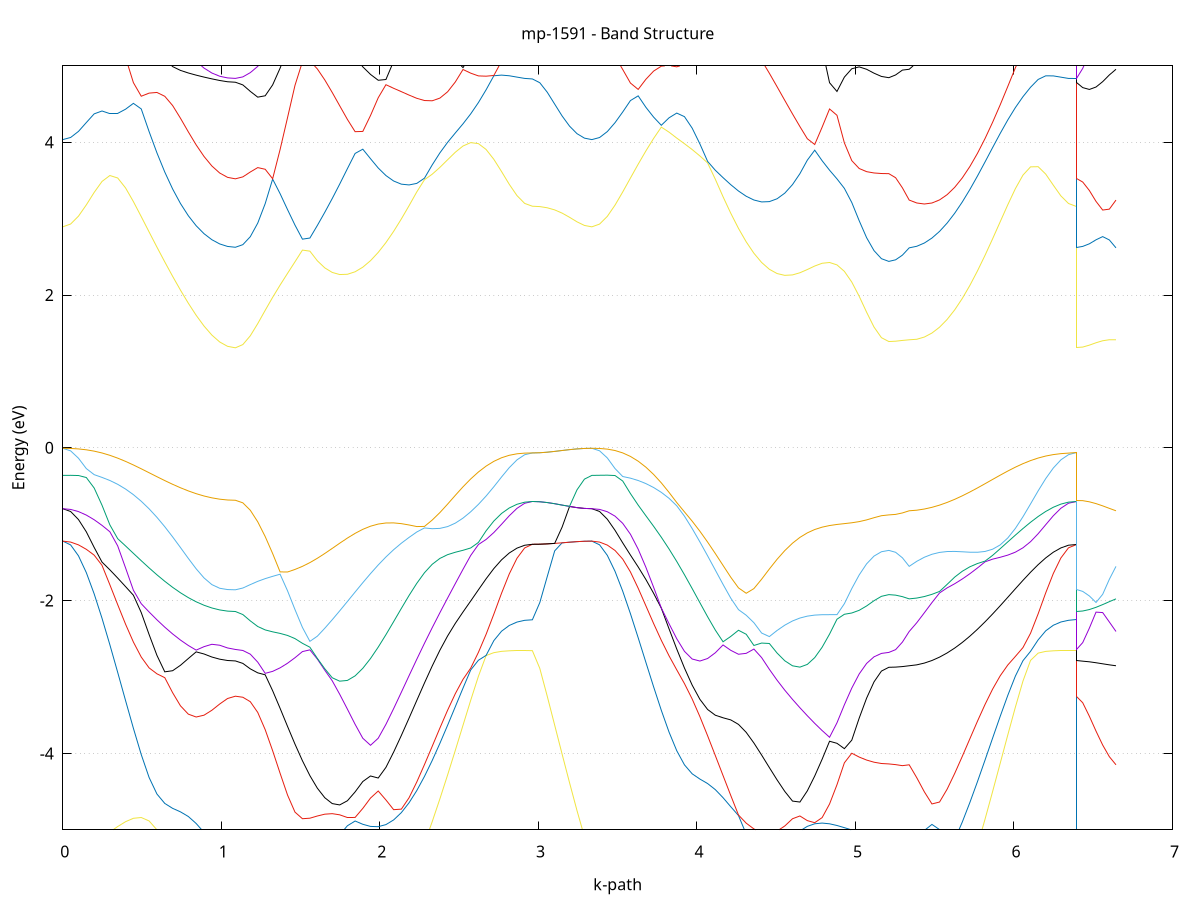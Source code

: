 set title 'mp-1591 - Band Structure'
set xlabel 'k-path'
set ylabel 'Energy (eV)'
set grid y
set yrange [-5:5]
set terminal png size 800,600
set output 'mp-1591_bands_gnuplot.png'
plot '-' using 1:2 with lines notitle, '-' using 1:2 with lines notitle, '-' using 1:2 with lines notitle, '-' using 1:2 with lines notitle, '-' using 1:2 with lines notitle, '-' using 1:2 with lines notitle, '-' using 1:2 with lines notitle, '-' using 1:2 with lines notitle, '-' using 1:2 with lines notitle, '-' using 1:2 with lines notitle, '-' using 1:2 with lines notitle, '-' using 1:2 with lines notitle, '-' using 1:2 with lines notitle, '-' using 1:2 with lines notitle, '-' using 1:2 with lines notitle, '-' using 1:2 with lines notitle, '-' using 1:2 with lines notitle, '-' using 1:2 with lines notitle, '-' using 1:2 with lines notitle, '-' using 1:2 with lines notitle, '-' using 1:2 with lines notitle, '-' using 1:2 with lines notitle, '-' using 1:2 with lines notitle, '-' using 1:2 with lines notitle, '-' using 1:2 with lines notitle, '-' using 1:2 with lines notitle, '-' using 1:2 with lines notitle, '-' using 1:2 with lines notitle
0.000000 -13.585571
0.049490 -13.578171
0.098980 -13.555871
0.148470 -13.518871
0.197960 -13.467171
0.247450 -13.400971
0.296940 -13.320371
0.346430 -13.225771
0.395920 -13.117471
0.445410 -12.995871
0.494900 -12.861371
0.544390 -12.714871
0.593880 -12.556971
0.643370 -12.388971
0.692860 -12.212171
0.742350 -12.028471
0.791840 -11.840471
0.841330 -11.651871
0.890820 -11.468071
0.940310 -11.297071
0.989800 -11.151471
1.039290 -11.049471
1.088780 -11.011971
1.088780 -11.011971
1.135770 -11.006871
1.182759 -10.991771
1.229749 -10.966671
1.276738 -10.932071
1.323727 -10.888271
1.370717 -10.835971
1.417706 -10.776071
1.464696 -10.709771
1.511685 -10.639071
1.558674 -10.566671
1.605664 -10.497171
1.652653 -10.438271
1.699642 -10.401671
1.746632 -10.399571
1.746632 -10.399571
1.795251 -10.439371
1.843871 -10.519271
1.892490 -10.633171
1.941110 -10.774071
1.989729 -10.935371
2.038348 -11.110771
2.086968 -11.294671
2.135587 -11.482271
2.184207 -11.669771
2.232826 -11.854271
2.281446 -12.033371
2.330065 -12.204971
2.378684 -12.367671
2.427304 -12.520371
2.475923 -12.662071
2.524543 -12.791971
2.573162 -12.909471
2.621782 -13.014171
2.670401 -13.105471
2.719021 -13.183371
2.767640 -13.247271
2.816259 -13.297271
2.864879 -13.332971
2.913498 -13.354471
2.962118 -13.361671
2.962118 -13.361671
3.009023 -13.377271
3.055928 -13.414671
3.102833 -13.459271
3.149738 -13.501671
3.196643 -13.537271
3.243548 -13.563771
3.290453 -13.580071
3.337358 -13.585571
3.337358 -13.585571
3.386035 -13.578371
3.434711 -13.556771
3.483388 -13.520871
3.532065 -13.470771
3.580741 -13.406571
3.629418 -13.328371
3.678095 -13.236571
3.726772 -13.131371
3.775448 -13.013171
3.824125 -12.882471
3.872802 -12.739771
3.921478 -12.585671
3.970155 -12.421171
4.018832 -12.247071
4.067509 -12.064771
4.116185 -11.875671
4.164862 -11.681771
4.213539 -11.485471
4.262215 -11.289471
4.310892 -11.097471
4.359569 -10.913971
4.408245 -10.744571
4.456922 -10.597171
4.505599 -10.482771
4.554276 -10.414371
4.602952 -10.395771
4.602952 -10.395771
4.649702 -10.413671
4.696451 -10.452671
4.743201 -10.503071
4.789950 -10.558771
4.836700 -10.615371
4.883449 -10.670071
4.930199 -10.720671
4.976948 -10.765671
5.023697 -10.803871
5.070447 -10.834271
5.117196 -10.856471
5.163946 -10.869871
5.210695 -10.874371
5.210695 -10.874371
5.253489 -10.880871
5.296283 -10.898171
5.339077 -10.922671
5.339077 -10.922671
5.386925 -10.969271
5.434772 -11.072971
5.482619 -11.213971
5.530467 -11.376371
5.578314 -11.549571
5.626161 -11.726771
5.674009 -11.903171
5.721856 -12.075371
5.769704 -12.241171
5.817551 -12.398571
5.865398 -12.546471
5.913246 -12.683771
5.961093 -12.809671
6.008940 -12.923571
6.056788 -13.024971
6.104635 -13.113571
6.152482 -13.188871
6.200330 -13.250871
6.248177 -13.299271
6.296024 -13.333871
6.343872 -13.354771
6.391719 -13.361671
6.391719 -11.011971
6.433690 -11.009071
6.475661 -11.000671
6.517633 -10.986971
6.559604 -10.968471
6.601575 -10.946271
6.643546 -10.922671
e
0.000000 -12.404371
0.049490 -12.397971
0.098980 -12.378871
0.148470 -12.346971
0.197960 -12.302571
0.247450 -12.245771
0.296940 -12.176871
0.346430 -12.096171
0.395920 -12.004071
0.445410 -11.901171
0.494900 -11.788171
0.544390 -11.666071
0.593880 -11.535771
0.643370 -11.398971
0.692860 -11.257371
0.742350 -11.113571
0.791840 -10.970671
0.841330 -10.832871
0.890820 -10.705271
0.940310 -10.594471
0.989800 -10.507471
1.039290 -10.451471
1.088780 -10.432071
1.088780 -10.432071
1.135770 -10.428471
1.182759 -10.417771
1.229749 -10.400271
1.276738 -10.376471
1.323727 -10.347171
1.370717 -10.313271
1.417706 -10.276271
1.464696 -10.237571
1.511685 -10.198971
1.558674 -10.162171
1.605664 -10.127771
1.652653 -10.094371
1.699642 -10.056971
1.746632 -10.095871
1.746632 -10.095871
1.795251 -10.180971
1.843871 -10.286471
1.892490 -10.410771
1.941110 -10.551071
1.989729 -10.704071
2.038348 -10.866371
2.086968 -11.034671
2.135587 -11.205571
2.184207 -11.376571
2.232826 -11.545171
2.281446 -11.709271
2.330065 -11.867171
2.378684 -12.017571
2.427304 -12.159271
2.475923 -12.291071
2.524543 -12.412371
2.573162 -12.522471
2.621782 -12.620771
2.670401 -12.706771
2.719021 -12.780071
2.767640 -12.840471
2.816259 -12.887671
2.864879 -12.921471
2.913498 -12.941871
2.962118 -12.948671
2.962118 -12.948671
3.009023 -12.924171
3.055928 -12.860271
3.102833 -12.773471
3.149738 -12.675971
3.196643 -12.577971
3.243548 -12.490471
3.290453 -12.427671
3.337358 -12.404371
3.337358 -12.404371
3.386035 -12.397771
3.434711 -12.377971
3.483388 -12.345071
3.532065 -12.299171
3.580741 -12.240471
3.629418 -12.169271
3.678095 -12.086071
3.726772 -11.991171
3.775448 -11.885171
3.824125 -11.768971
3.872802 -11.643171
3.921478 -11.509171
3.970155 -11.368171
4.018832 -11.221971
4.067509 -11.072671
4.116185 -10.922871
4.164862 -10.775971
4.213539 -10.635571
4.262215 -10.506071
4.310892 -10.391871
4.359569 -10.296871
4.408245 -10.222771
4.456922 -10.167771
4.505599 -10.124071
4.554276 -10.078871
4.602952 -10.073471
4.602952 -10.073471
4.649702 -10.143571
4.696451 -10.216171
4.743201 -10.288771
4.789950 -10.359371
4.836700 -10.426171
4.883449 -10.487971
4.930199 -10.543471
4.976948 -10.591771
5.023697 -10.632271
5.070447 -10.664271
5.117196 -10.687371
5.163946 -10.701371
5.210695 -10.706071
5.210695 -10.706071
5.253489 -10.699571
5.296283 -10.682071
5.339077 -10.657471
5.339077 -10.657471
5.386925 -10.735671
5.434772 -10.842271
5.482619 -10.971871
5.530467 -11.117571
5.578314 -11.272871
5.626161 -11.432471
5.674009 -11.592271
5.721856 -11.749471
5.769704 -11.901471
5.817551 -12.046771
5.865398 -12.183771
5.913246 -12.311471
5.961093 -12.429071
6.008940 -12.535771
6.056788 -12.630971
6.104635 -12.714271
6.152482 -12.785371
6.200330 -12.843871
6.248177 -12.889571
6.296024 -12.922371
6.343872 -12.942071
6.391719 -12.948671
6.391719 -10.432071
6.433690 -10.442371
6.475661 -10.470471
6.517633 -10.511071
6.559604 -10.558671
6.601575 -10.608871
6.643546 -10.657471
e
0.000000 -11.278871
0.049490 -11.272571
0.098980 -11.253471
0.148470 -11.221871
0.197960 -11.177971
0.247450 -11.122271
0.296940 -11.055271
0.346430 -10.977771
0.395920 -10.890771
0.445410 -10.795371
0.494900 -10.693171
0.544390 -10.586271
0.593880 -10.476971
0.643370 -10.368671
0.692860 -10.265171
0.742350 -10.171471
0.791840 -10.092971
0.841330 -10.035371
0.890820 -10.003471
0.940310 -9.998171
0.989800 -10.014171
1.039290 -10.037371
1.088780 -10.048471
1.088780 -10.048471
1.135770 -10.046271
1.182759 -10.039671
1.229749 -10.029271
1.276738 -10.015671
1.323727 -9.999871
1.370717 -9.983371
1.417706 -9.967771
1.464696 -9.955271
1.511685 -9.948371
1.558674 -9.949771
1.605664 -9.962571
1.652653 -9.989571
1.699642 -10.033371
1.746632 -10.009671
1.746632 -10.009671
1.795251 -9.950571
1.843871 -9.887871
1.892490 -9.829671
1.941110 -9.782171
1.989729 -9.749871
2.038348 -9.735671
2.086968 -9.740771
2.135587 -9.764671
2.184207 -9.805771
2.232826 -9.861271
2.281446 -9.927971
2.330065 -10.002471
2.378684 -10.081771
2.427304 -10.162971
2.475923 -10.243571
2.524543 -10.321471
2.573162 -10.394971
2.621782 -10.462671
2.670401 -10.523371
2.719021 -10.576071
2.767640 -10.620171
2.816259 -10.654971
2.864879 -10.680171
2.913498 -10.695371
2.962118 -10.700471
2.962118 -10.700471
3.009023 -10.720771
3.055928 -10.778871
3.102833 -10.866271
3.149738 -10.971671
3.196643 -11.081771
3.243548 -11.181171
3.290453 -11.252571
3.337358 -11.278871
3.337358 -11.278871
3.386035 -11.273071
3.434711 -11.255471
3.483388 -11.226371
3.532065 -11.185971
3.580741 -11.134571
3.629418 -11.072671
3.678095 -11.000871
3.726772 -10.919871
3.775448 -10.830671
3.824125 -10.734371
3.872802 -10.632471
3.921478 -10.526771
3.970155 -10.419271
4.018832 -10.312571
4.067509 -10.209771
4.116185 -10.114071
4.164862 -10.029271
4.213539 -9.959071
4.262215 -9.906571
4.310892 -9.874271
4.359569 -9.863271
4.408245 -9.873271
4.456922 -9.902371
4.505599 -9.947771
4.554276 -10.006071
4.602952 -10.025471
4.602952 -10.025471
4.649702 -9.973471
4.696451 -9.929071
4.743201 -9.895771
4.789950 -9.873971
4.836700 -9.861971
4.883449 -9.857771
4.930199 -9.858971
4.976948 -9.863471
5.023697 -9.869571
5.070447 -9.875771
5.117196 -9.880971
5.163946 -9.884371
5.210695 -9.885571
5.210695 -9.885571
5.253489 -9.888971
5.296283 -9.898871
5.339077 -9.914071
5.339077 -9.914071
5.386925 -9.891271
5.434772 -9.858671
5.482619 -9.830471
5.530467 -9.817471
5.578314 -9.824571
5.626161 -9.852171
5.674009 -9.897571
5.721856 -9.957071
5.769704 -10.026271
5.817551 -10.101571
5.865398 -10.179571
5.913246 -10.257371
5.961093 -10.332971
6.008940 -10.404271
6.056788 -10.469871
6.104635 -10.528771
6.152482 -10.579971
6.200330 -10.622671
6.248177 -10.656471
6.296024 -10.680771
6.343872 -10.695571
6.391719 -10.700471
6.391719 -10.048471
6.433690 -10.041071
6.475661 -10.021471
6.517633 -9.994771
6.559604 -9.965871
6.601575 -9.938171
6.643546 -9.914071
e
0.000000 -5.640571
0.049490 -5.640071
0.098980 -5.637871
0.148470 -5.632171
0.197960 -5.620971
0.247450 -5.603471
0.296940 -5.579171
0.346430 -5.549071
0.395920 -5.515271
0.445410 -5.481971
0.494900 -5.457371
0.544390 -5.457871
0.593880 -5.514171
0.643370 -5.660771
0.692860 -5.889771
0.742350 -6.154671
0.791840 -6.420471
0.841330 -6.668171
0.890820 -6.885671
0.940310 -7.064471
0.989800 -7.197671
1.039290 -7.280071
1.088780 -7.307971
1.088780 -7.307971
1.135770 -7.301771
1.182759 -7.283271
1.229749 -7.252571
1.276738 -7.209771
1.323727 -7.155171
1.370717 -7.089171
1.417706 -7.012071
1.464696 -6.924671
1.511685 -6.827671
1.558674 -6.722071
1.605664 -6.609071
1.652653 -6.490271
1.699642 -6.366971
1.746632 -6.396571
1.746632 -6.396571
1.795251 -6.495871
1.843871 -6.543871
1.892490 -6.541471
1.941110 -6.491771
1.989729 -6.399171
2.038348 -6.268271
2.086968 -6.103671
2.135587 -5.909171
2.184207 -5.688271
2.232826 -5.584371
2.281446 -5.766371
2.330065 -5.944271
2.378684 -6.114071
2.427304 -6.273571
2.475923 -6.421571
2.524543 -6.557171
2.573162 -6.679671
2.621782 -6.788771
2.670401 -6.883871
2.719021 -6.964771
2.767640 -7.031271
2.816259 -7.083171
2.864879 -7.120371
2.913498 -7.142671
2.962118 -7.150171
2.962118 -7.150171
3.009023 -7.116171
3.055928 -7.016771
3.102833 -6.859271
3.149738 -6.652871
3.196643 -6.407271
3.243548 -6.132071
3.290453 -5.842371
3.337358 -5.640571
3.337358 -5.640571
3.386035 -5.635371
3.434711 -5.619771
3.483388 -5.594171
3.532065 -5.559171
3.580741 -5.515671
3.629418 -5.464971
3.678095 -5.409271
3.726772 -5.352171
3.775448 -5.299171
3.824125 -5.260071
3.872802 -5.250571
3.921478 -5.291871
3.970155 -5.398271
4.018832 -5.560171
4.067509 -5.751771
4.116185 -5.950071
4.164862 -6.139371
4.213539 -6.308771
4.262215 -6.450271
4.310892 -6.556771
4.359569 -6.622371
4.408245 -6.642771
4.456922 -6.615671
4.505599 -6.541271
4.554276 -6.422871
4.602952 -6.370471
4.602952 -6.370471
4.649702 -6.539371
4.696451 -6.696071
4.743201 -6.840171
4.789950 -6.971471
4.836700 -7.089571
4.883449 -7.194271
4.930199 -7.285271
4.976948 -7.362671
5.023697 -7.426071
5.070447 -7.475571
5.117196 -7.510871
5.163946 -7.532171
5.210695 -7.539271
5.210695 -7.539271
5.253489 -7.529671
5.296283 -7.502171
5.339077 -7.459571
5.339077 -7.459571
5.386925 -7.367371
5.434772 -7.221671
5.482619 -7.030871
5.530467 -6.802771
5.578314 -6.544471
5.626161 -6.264571
5.674009 -5.986671
5.721856 -5.872671
5.769704 -5.995771
5.817551 -6.150871
5.865398 -6.302571
5.913246 -6.444971
5.961093 -6.575871
6.008940 -6.694471
6.056788 -6.800071
6.104635 -6.892171
6.152482 -6.970571
6.200330 -7.035071
6.248177 -7.085271
6.296024 -7.121271
6.343872 -7.142971
6.391719 -7.150171
6.391719 -7.307971
6.433690 -7.314371
6.475661 -7.332671
6.517633 -7.360071
6.559604 -7.393071
6.601575 -7.427471
6.643546 -7.459571
e
0.000000 -5.308471
0.049490 -5.298571
0.098980 -5.269671
0.148470 -5.224671
0.197960 -5.166971
0.247450 -5.100171
0.296940 -5.028471
0.346430 -4.957371
0.395920 -4.894071
0.445410 -4.849671
0.494900 -4.839471
0.544390 -4.884571
0.593880 -5.000571
0.643370 -5.162071
0.692860 -5.333971
0.742350 -5.512371
0.791840 -5.690771
0.841330 -5.857171
0.890820 -6.000671
0.940310 -6.113171
0.989800 -6.191371
1.039290 -6.235971
1.088780 -6.250271
1.088780 -6.250271
1.135770 -6.243571
1.182759 -6.223471
1.229749 -6.189971
1.276738 -6.143271
1.323727 -6.083471
1.370717 -6.010971
1.417706 -5.925771
1.464696 -5.828671
1.511685 -5.719971
1.558674 -5.613771
1.605664 -5.852871
1.652653 -6.070371
1.699642 -6.254071
1.746632 -6.240571
1.746632 -6.240571
1.795251 -6.107271
1.843871 -5.970971
1.892490 -5.829971
1.941110 -5.682771
1.989729 -5.529571
2.038348 -5.377871
2.086968 -5.261571
2.135587 -5.271771
2.184207 -5.408271
2.232826 -5.443871
2.281446 -5.178671
2.330065 -4.895071
2.378684 -4.595671
2.427304 -4.283071
2.475923 -3.960571
2.524543 -3.632171
2.573162 -3.304671
2.621782 -2.990571
2.670401 -2.718671
2.719021 -2.681571
2.767640 -2.664271
2.816259 -2.657171
2.864879 -2.655171
2.913498 -2.655171
2.962118 -2.655271
2.962118 -2.655271
3.009023 -2.887871
3.055928 -3.251771
3.102833 -3.630571
3.149738 -4.010071
3.196643 -4.384371
3.243548 -4.748171
3.290453 -5.089571
3.337358 -5.308471
3.337358 -5.308471
3.386035 -5.303771
3.434711 -5.289571
3.483388 -5.266571
3.532065 -5.235471
3.580741 -5.197871
3.629418 -5.155671
3.678095 -5.111771
3.726772 -5.070171
3.775448 -5.036071
3.824125 -5.015971
3.872802 -5.016871
3.921478 -5.043971
3.970155 -5.098371
4.018832 -5.175371
4.067509 -5.265671
4.116185 -5.357771
4.164862 -5.441071
4.213539 -5.506471
4.262215 -5.547171
4.310892 -5.559471
4.359569 -5.545971
4.408245 -5.577371
4.456922 -5.774071
4.505599 -5.982771
4.554276 -6.182371
4.602952 -6.266271
4.602952 -6.266271
4.649702 -6.089071
4.696451 -5.900571
4.743201 -5.730171
4.789950 -5.623971
4.836700 -5.601871
4.883449 -5.631071
4.930199 -5.678671
4.976948 -5.728571
5.023697 -5.773771
5.070447 -5.810871
5.117196 -5.838271
5.163946 -5.855071
5.210695 -5.860671
5.210695 -5.860671
5.253489 -5.874271
5.296283 -5.910871
5.339077 -5.961471
5.339077 -5.961471
5.386925 -5.891371
5.434772 -5.797671
5.482619 -5.678071
5.530467 -5.529771
5.578314 -5.355971
5.626161 -5.375071
5.674009 -5.530671
5.721856 -5.499671
5.769704 -5.207671
5.817551 -4.861271
5.865398 -4.498571
5.913246 -4.128671
5.961093 -3.757971
6.008940 -3.394271
6.056788 -3.053071
6.104635 -2.782571
6.152482 -2.687371
6.200330 -2.664671
6.248177 -2.657171
6.296024 -2.655171
6.343872 -2.655171
6.391719 -2.655271
6.391719 -6.250271
6.433690 -6.240771
6.475661 -6.212471
6.517633 -6.166771
6.559604 -6.106171
6.601575 -6.035271
6.643546 -5.961471
e
0.000000 -1.221271
0.049490 -1.271071
0.098980 -1.413971
0.148470 -1.633971
0.197960 -1.912171
0.247450 -2.231571
0.296940 -2.578071
0.346430 -2.940371
0.395920 -3.308371
0.445410 -3.671571
0.494900 -4.015571
0.544390 -4.315171
0.593880 -4.531971
0.643370 -4.655371
0.692860 -4.719571
0.742350 -4.765471
0.791840 -4.826371
0.841330 -4.917971
0.890820 -5.034071
0.940310 -5.155571
0.989800 -5.261371
1.039290 -5.333371
1.088780 -5.358971
1.088780 -5.358971
1.135770 -5.354271
1.182759 -5.340271
1.229749 -5.317571
1.276738 -5.287371
1.323727 -5.251771
1.370717 -5.215671
1.417706 -5.191871
1.464696 -5.223571
1.511685 -5.379971
1.558674 -5.600671
1.605664 -5.472171
1.652653 -5.336871
1.699642 -5.199171
1.746632 -5.067371
1.746632 -5.067371
1.795251 -4.947571
1.843871 -4.885271
1.892490 -4.928071
1.941110 -4.956071
1.989729 -4.959471
2.038348 -4.932271
2.086968 -4.871071
2.135587 -4.775371
2.184207 -4.646371
2.232826 -4.487171
2.281446 -4.301471
2.330065 -4.093871
2.378684 -3.868971
2.427304 -3.632271
2.475923 -3.389171
2.524543 -3.145771
2.573162 -2.907871
2.621782 -2.780671
2.670401 -2.716871
2.719021 -2.523771
2.767640 -2.400571
2.816259 -2.325171
2.864879 -2.280971
2.913498 -2.258071
2.962118 -2.251071
2.962118 -2.251071
3.009023 -2.025871
3.055928 -1.685371
3.102833 -1.349071
3.149738 -1.243471
3.196643 -1.235371
3.243548 -1.228171
3.290453 -1.223071
3.337358 -1.221271
3.337358 -1.221271
3.386035 -1.269671
3.434711 -1.407271
3.483388 -1.616271
3.532065 -1.876971
3.580741 -2.171571
3.629418 -2.485771
3.678095 -2.807871
3.726772 -3.127971
3.775448 -3.436171
3.824125 -3.720571
3.872802 -3.964971
3.921478 -4.150271
3.970155 -4.267471
4.018832 -4.336171
4.067509 -4.395071
4.116185 -4.474671
4.164862 -4.580071
4.213539 -4.698371
4.262215 -4.813571
4.310892 -5.055471
4.359569 -5.290771
4.408245 -5.442271
4.456922 -5.392571
4.505599 -5.301471
4.554276 -5.198771
4.602952 -5.098271
4.602952 -5.098271
4.649702 -5.015571
4.696451 -4.955371
4.743201 -4.921471
4.789950 -4.912171
4.836700 -4.921871
4.883449 -4.943871
4.930199 -4.972371
4.976948 -5.002371
5.023697 -5.030571
5.070447 -5.054671
5.117196 -5.072871
5.163946 -5.084171
5.210695 -5.087971
5.210695 -5.087971
5.253489 -5.084171
5.296283 -5.081271
5.339077 -5.097071
5.339077 -5.097071
5.386925 -5.075771
5.434772 -5.008271
5.482619 -4.929871
5.530467 -4.997771
5.578314 -5.171271
5.626161 -5.130071
5.674009 -4.898771
5.721856 -4.642771
5.769704 -4.370271
5.817551 -4.087171
5.865398 -3.799671
5.913246 -3.514671
5.961093 -3.240171
6.008940 -2.988071
6.056788 -2.786471
6.104635 -2.663771
6.152482 -2.513971
6.200330 -2.395571
6.248177 -2.322571
6.296024 -2.279971
6.343872 -2.257871
6.391719 -2.251071
6.391719 -5.358971
6.433690 -5.346471
6.475661 -5.310671
6.517633 -5.257371
6.559604 -5.195471
6.601575 -5.137571
6.643546 -5.097071
e
0.000000 -1.221271
0.049490 -1.233771
0.098980 -1.270371
0.148470 -1.328571
0.197960 -1.405071
0.247450 -1.538671
0.296940 -1.792671
0.346430 -2.053571
0.395920 -2.308571
0.445410 -2.542671
0.494900 -2.738971
0.544390 -2.880671
0.593880 -2.958371
0.643370 -3.008971
0.692860 -3.205871
0.742350 -3.377671
0.791840 -3.486271
0.841330 -3.523771
0.890820 -3.500071
0.940310 -3.435571
0.989800 -3.353671
1.039290 -3.281571
1.088780 -3.251371
1.088780 -3.251371
1.135770 -3.265171
1.182759 -3.323271
1.229749 -3.463771
1.276738 -3.689371
1.323727 -3.965271
1.370717 -4.260271
1.417706 -4.545571
1.464696 -4.768971
1.511685 -4.855171
1.558674 -4.848471
1.605664 -4.819671
1.652653 -4.795871
1.699642 -4.789071
1.746632 -4.804171
1.746632 -4.804171
1.795251 -4.839571
1.843871 -4.838671
1.892490 -4.720071
1.941110 -4.584671
1.989729 -4.492471
2.038348 -4.609571
2.086968 -4.736771
2.135587 -4.729871
2.184207 -4.580871
2.232826 -4.375071
2.281446 -4.146771
2.330065 -3.908571
2.378684 -3.668671
2.427304 -3.435271
2.475923 -3.218671
2.524543 -3.031071
2.573162 -2.883571
2.621782 -2.677071
2.670401 -2.440371
2.719021 -2.177271
2.767640 -1.903671
2.816259 -1.651271
2.864879 -1.445971
2.913498 -1.310471
2.962118 -1.262771
2.962118 -1.262771
3.009023 -1.261471
3.055928 -1.257371
3.102833 -1.251171
3.149738 -1.243471
3.196643 -1.235371
3.243548 -1.228171
3.290453 -1.223071
3.337358 -1.221271
3.337358 -1.221271
3.386035 -1.233871
3.434711 -1.273071
3.483388 -1.343571
3.532065 -1.456671
3.580741 -1.625171
3.629418 -1.837471
3.678095 -2.067971
3.726772 -2.299371
3.775448 -2.519971
3.824125 -2.722371
3.872802 -2.906471
3.921478 -3.086771
3.970155 -3.288371
4.018832 -3.519271
4.067509 -3.769371
4.116185 -4.028571
4.164862 -4.290471
4.213539 -4.550871
4.262215 -4.806871
4.310892 -4.913471
4.359569 -4.989271
4.408245 -5.034571
4.456922 -5.044571
4.505599 -5.016571
4.554276 -4.950371
4.602952 -4.855671
4.602952 -4.855671
4.649702 -4.819271
4.696451 -4.880071
4.743201 -4.907271
4.789950 -4.840671
4.836700 -4.662471
4.883449 -4.410371
4.930199 -4.123571
4.976948 -3.998271
5.023697 -4.048171
5.070447 -4.087371
5.117196 -4.115471
5.163946 -4.132371
5.210695 -4.138071
5.210695 -4.138071
5.253489 -4.147171
5.296283 -4.160671
5.339077 -4.149371
5.339077 -4.149371
5.386925 -4.318871
5.434772 -4.503571
5.482619 -4.661771
5.530467 -4.636871
5.578314 -4.468871
5.626161 -4.262471
5.674009 -4.038971
5.721856 -3.808471
5.769704 -3.579071
5.817551 -3.359371
5.865398 -3.158171
5.913246 -2.984171
5.961093 -2.842871
6.008940 -2.730371
6.056788 -2.614671
6.104635 -2.426871
6.152482 -2.173171
6.200330 -1.898271
6.248177 -1.645171
6.296024 -1.441671
6.343872 -1.309071
6.391719 -1.262771
6.391719 -3.251371
6.433690 -3.336871
6.475661 -3.514271
6.517633 -3.708571
6.559604 -3.890771
6.601575 -4.043071
6.643546 -4.149371
e
0.000000 -0.796771
0.049490 -0.833871
0.098980 -0.938971
0.148470 -1.099871
0.197960 -1.303771
0.247450 -1.495771
0.296940 -1.597071
0.346430 -1.705071
0.395920 -1.816871
0.445410 -1.929571
0.494900 -2.156771
0.544390 -2.443671
0.593880 -2.716871
0.643370 -2.932371
0.692860 -2.917771
0.742350 -2.846571
0.791840 -2.758171
0.841330 -2.670971
0.890820 -2.698671
0.940310 -2.738371
0.989800 -2.766871
1.039290 -2.783971
1.088780 -2.789771
1.088780 -2.789771
1.135770 -2.821971
1.182759 -2.893471
1.229749 -2.945671
1.276738 -2.971271
1.323727 -3.179871
1.370717 -3.410071
1.417706 -3.646871
1.464696 -3.878771
1.511685 -4.096371
1.558674 -4.291271
1.605664 -4.455371
1.652653 -4.580371
1.699642 -4.657171
1.746632 -4.674671
1.746632 -4.674671
1.795251 -4.620271
1.843871 -4.504371
1.892490 -4.368371
1.941110 -4.295771
1.989729 -4.322571
2.038348 -4.183071
2.086968 -3.982971
2.135587 -3.765271
2.184207 -3.538271
2.232826 -3.307471
2.281446 -3.078271
2.330065 -2.856871
2.378684 -2.649771
2.427304 -2.463071
2.475923 -2.298271
2.524543 -2.149071
2.573162 -2.004671
2.621782 -1.858471
2.670401 -1.713971
2.719021 -1.580471
2.767640 -1.466471
2.816259 -1.376871
2.864879 -1.313171
2.913498 -1.275371
2.962118 -1.262771
2.962118 -1.262771
3.009023 -1.261471
3.055928 -1.257371
3.102833 -1.251171
3.149738 -1.037571
3.196643 -0.767571
3.243548 -0.782871
3.290453 -0.793171
3.337358 -0.796771
3.337358 -0.796771
3.386035 -0.833371
3.434711 -0.934271
3.483388 -1.079671
3.532065 -1.244471
3.580741 -1.403971
3.629418 -1.558871
3.678095 -1.723471
3.726772 -1.903871
3.775448 -2.098671
3.824125 -2.368871
3.872802 -2.633671
3.921478 -2.882771
3.970155 -3.106471
4.018832 -3.292171
4.067509 -3.425371
4.116185 -3.500471
4.164862 -3.533971
4.213539 -3.561671
4.262215 -3.620471
4.310892 -3.724771
4.359569 -3.864171
4.408245 -4.021871
4.456922 -4.185471
4.505599 -4.346571
4.554276 -4.497671
4.602952 -4.624371
4.602952 -4.624371
4.649702 -4.636971
4.696451 -4.490771
4.743201 -4.295771
4.789950 -4.075971
4.836700 -3.841071
4.883449 -3.868071
4.930199 -3.938071
4.976948 -3.826671
5.023697 -3.538171
5.070447 -3.276771
5.117196 -3.063871
5.163946 -2.922671
5.210695 -2.872871
5.210695 -2.872871
5.253489 -2.870471
5.296283 -2.863671
5.339077 -2.852871
5.339077 -2.852871
5.386925 -2.840871
5.434772 -2.817871
5.482619 -2.784171
5.530467 -2.739971
5.578314 -2.685471
5.626161 -2.621271
5.674009 -2.547671
5.721856 -2.465371
5.769704 -2.375071
5.817551 -2.277871
5.865398 -2.174771
5.913246 -2.067071
5.961093 -1.956471
6.008940 -1.844971
6.056788 -1.734771
6.104635 -1.628471
6.152482 -1.529371
6.200330 -1.440871
6.248177 -1.366571
6.296024 -1.310171
6.343872 -1.274871
6.391719 -1.262771
6.391719 -2.789771
6.433690 -2.792771
6.475661 -2.801171
6.517633 -2.813371
6.559604 -2.827271
6.601575 -2.840971
6.643546 -2.852871
e
0.000000 -0.796771
0.049490 -0.806371
0.098980 -0.834771
0.148470 -0.880471
0.197960 -0.941471
0.247450 -1.015171
0.296940 -1.098871
0.346430 -1.284471
0.395920 -1.571571
0.445410 -1.864171
0.494900 -2.040771
0.544390 -2.148671
0.593880 -2.251371
0.643370 -2.347671
0.692860 -2.436371
0.742350 -2.516571
0.791840 -2.587371
0.841330 -2.648271
0.890820 -2.602971
0.940310 -2.571871
0.989800 -2.584171
1.039290 -2.619871
1.088780 -2.639471
1.088780 -2.639471
1.135770 -2.652671
1.182759 -2.701171
1.229749 -2.805471
1.276738 -2.952171
1.323727 -2.926271
1.370717 -2.880171
1.417706 -2.819671
1.464696 -2.747771
1.511685 -2.667271
1.558674 -2.644871
1.605664 -2.765171
1.652653 -2.911071
1.699642 -3.049871
1.746632 -3.225671
1.746632 -3.225671
1.795251 -3.420471
1.843871 -3.619471
1.892490 -3.801971
1.941110 -3.893971
1.989729 -3.801371
2.038348 -3.619971
2.086968 -3.413871
2.135587 -3.199471
2.184207 -2.982971
2.232826 -2.768471
2.281446 -2.558771
2.330065 -2.355471
2.378684 -2.158771
2.427304 -1.966871
2.475923 -1.777571
2.524543 -1.590571
2.573162 -1.409071
2.621782 -1.265871
2.670401 -1.199171
2.719021 -1.108871
2.767640 -1.000971
2.816259 -0.889671
2.864879 -0.792471
2.913498 -0.725971
2.962118 -0.702371
2.962118 -0.702371
3.009023 -0.706071
3.055928 -0.716371
3.102833 -0.731571
3.149738 -0.749571
3.196643 -0.767571
3.243548 -0.782871
3.290453 -0.793171
3.337358 -0.796771
3.337358 -0.796771
3.386035 -0.806071
3.434711 -0.836471
3.483388 -0.894171
3.532065 -0.988671
3.580741 -1.131371
3.629418 -1.326571
3.678095 -1.563271
3.726772 -1.824471
3.775448 -2.096471
3.824125 -2.301771
3.872802 -2.499071
3.921478 -2.664171
3.970155 -2.764571
4.018832 -2.791071
4.067509 -2.758071
4.116185 -2.682771
4.164862 -2.580471
4.213539 -2.650871
4.262215 -2.702171
4.310892 -2.690471
4.359569 -2.634271
4.408245 -2.746171
4.456922 -2.899171
4.505599 -3.041671
4.554276 -3.172471
4.602952 -3.293271
4.602952 -3.293271
4.649702 -3.402471
4.696451 -3.507071
4.743201 -3.607171
4.789950 -3.701471
4.836700 -3.788871
4.883449 -3.600171
4.930199 -3.363771
4.976948 -3.145271
5.023697 -2.960171
5.070447 -2.822571
5.117196 -2.735771
5.163946 -2.691271
5.210695 -2.678071
5.210695 -2.678071
5.253489 -2.641871
5.296283 -2.543171
5.339077 -2.404271
5.339077 -2.404271
5.386925 -2.289471
5.434772 -2.158871
5.482619 -2.025971
5.530467 -1.900071
5.578314 -1.833671
5.626161 -1.779171
5.674009 -1.717071
5.721856 -1.648071
5.769704 -1.572771
5.817551 -1.492271
5.865398 -1.457271
5.913246 -1.432771
5.961093 -1.404371
6.008940 -1.365571
6.056788 -1.308671
6.104635 -1.228271
6.152482 -1.124471
6.200330 -1.006371
6.248177 -0.889471
6.296024 -0.790971
6.343872 -0.725371
6.391719 -0.702371
6.391719 -2.639471
6.433690 -2.549771
6.475661 -2.359971
6.517633 -2.150771
6.559604 -2.156771
6.601575 -2.279871
6.643546 -2.404271
e
0.000000 -0.360971
0.049490 -0.360071
0.098980 -0.362671
0.148470 -0.388971
0.197960 -0.526271
0.247450 -0.751671
0.296940 -1.008671
0.346430 -1.189471
0.395920 -1.284471
0.445410 -1.381271
0.494900 -1.477671
0.544390 -1.571871
0.593880 -1.662271
0.643370 -1.747371
0.692860 -1.826171
0.742350 -1.897571
0.791840 -1.960871
0.841330 -2.015471
0.890820 -2.060771
0.940310 -2.096371
0.989800 -2.122071
1.039290 -2.137571
1.088780 -2.142671
1.088780 -2.142671
1.135770 -2.182571
1.182759 -2.265271
1.229749 -2.339171
1.276738 -2.383671
1.323727 -2.408771
1.370717 -2.429271
1.417706 -2.456171
1.464696 -2.497371
1.511685 -2.559071
1.558674 -2.610071
1.605664 -2.756071
1.652653 -2.891971
1.699642 -3.009871
1.746632 -3.054671
1.746632 -3.054671
1.795251 -3.044971
1.843871 -2.985271
1.892490 -2.886171
1.941110 -2.757871
1.989729 -2.608871
2.038348 -2.446071
2.086968 -2.275371
2.135587 -2.102271
2.184207 -1.932771
2.232826 -1.774171
2.281446 -1.635171
2.330065 -1.524971
2.378684 -1.447671
2.427304 -1.398571
2.475923 -1.367071
2.524543 -1.341371
2.573162 -1.310871
2.621782 -1.238471
2.670401 -1.085871
2.719021 -0.958171
2.767640 -0.859171
2.816259 -0.787371
2.864879 -0.739171
2.913498 -0.711471
2.962118 -0.702371
2.962118 -0.702371
3.009023 -0.706071
3.055928 -0.716371
3.102833 -0.731571
3.149738 -0.749571
3.196643 -0.765571
3.243548 -0.550171
3.290453 -0.409871
3.337358 -0.360971
3.337358 -0.360971
3.386035 -0.359271
3.434711 -0.357971
3.483388 -0.362671
3.532065 -0.434671
3.580741 -0.598971
3.629418 -0.749571
3.678095 -0.888871
3.726772 -1.026771
3.775448 -1.170471
3.824125 -1.323771
3.872802 -1.487671
3.921478 -1.661271
3.970155 -1.842371
4.018832 -2.027471
4.067509 -2.211271
4.116185 -2.386071
4.164862 -2.538871
4.213539 -2.468771
4.262215 -2.388271
4.310892 -2.440471
4.359569 -2.587271
4.408245 -2.555671
4.456922 -2.561471
4.505599 -2.686171
4.554276 -2.787671
4.602952 -2.853371
4.602952 -2.853371
4.649702 -2.870771
4.696451 -2.835271
4.743201 -2.746271
4.789950 -2.610171
4.836700 -2.438271
4.883449 -2.243771
4.930199 -2.178871
4.976948 -2.162171
5.023697 -2.126971
5.070447 -2.070071
5.117196 -2.001271
5.163946 -1.943971
5.210695 -1.921671
5.210695 -1.921671
5.253489 -1.928571
5.296283 -1.948071
5.339077 -1.977171
5.339077 -1.977171
5.386925 -1.966671
5.434772 -1.946871
5.482619 -1.917871
5.530467 -1.880071
5.578314 -1.787571
5.626161 -1.692271
5.674009 -1.615771
5.721856 -1.557271
5.769704 -1.514471
5.817551 -1.482971
5.865398 -1.407671
5.913246 -1.320171
5.961093 -1.231271
6.008940 -1.142671
6.056788 -1.056371
6.104635 -0.974371
6.152482 -0.899071
6.200330 -0.832771
6.248177 -0.777871
6.296024 -0.736671
6.343872 -0.711071
6.391719 -0.702371
6.391719 -2.142671
6.433690 -2.136071
6.475661 -2.116971
6.517633 -2.087871
6.559604 -2.052171
6.601575 -2.013871
6.643546 -1.977171
e
0.000000 -0.006071
0.049490 -0.039871
0.098980 -0.136271
0.148470 -0.271871
0.197960 -0.351171
0.247450 -0.387271
0.296940 -0.427671
0.346430 -0.477871
0.395920 -0.539471
0.445410 -0.613171
0.494900 -0.699471
0.544390 -0.798471
0.593880 -0.909871
0.643370 -1.032971
0.692860 -1.165871
0.742350 -1.305571
0.791840 -1.447371
0.841330 -1.583571
0.890820 -1.702771
0.940310 -1.790471
0.989800 -1.838471
1.039290 -1.855471
1.088780 -1.858571
1.088780 -1.858571
1.135770 -1.835171
1.182759 -1.790471
1.229749 -1.747871
1.276738 -1.712371
1.323727 -1.682271
1.370717 -1.654571
1.417706 -1.871771
1.464696 -2.117471
1.511685 -2.351171
1.558674 -2.533171
1.605664 -2.465871
1.652653 -2.361671
1.699642 -2.250371
1.746632 -2.134471
1.746632 -2.134471
1.795251 -2.011671
1.843871 -1.887871
1.892490 -1.765371
1.941110 -1.646471
1.989729 -1.533471
2.038348 -1.428671
2.086968 -1.333571
2.135587 -1.248671
2.184207 -1.172671
2.232826 -1.101871
2.281446 -1.048771
2.330065 -1.058771
2.378684 -1.054571
2.427304 -1.031071
2.475923 -0.985871
2.524543 -0.920071
2.573162 -0.837071
2.621782 -0.740171
2.670401 -0.630671
2.719021 -0.509471
2.767640 -0.381871
2.816259 -0.259571
2.864879 -0.157871
2.913498 -0.090471
2.962118 -0.066871
2.962118 -0.066871
3.009023 -0.064371
3.055928 -0.057171
3.102833 -0.046771
3.149738 -0.034971
3.196643 -0.023671
3.243548 -0.014271
3.290453 -0.008171
3.337358 -0.006071
3.337358 -0.006071
3.386035 -0.038871
3.434711 -0.132171
3.483388 -0.271271
3.532065 -0.375571
3.580741 -0.397171
3.629418 -0.427871
3.678095 -0.468171
3.726772 -0.519371
3.775448 -0.582871
3.824125 -0.660671
3.872802 -0.758871
3.921478 -0.894771
3.970155 -1.057071
4.018832 -1.231671
4.067509 -1.413971
4.116185 -1.600571
4.164862 -1.787571
4.213539 -1.967871
4.262215 -2.118071
4.310892 -2.191371
4.359569 -2.289471
4.408245 -2.424471
4.456922 -2.471071
4.505599 -2.390871
4.554276 -2.321571
4.602952 -2.266571
4.602952 -2.266571
4.649702 -2.228171
4.696451 -2.203271
4.743201 -2.189771
4.789950 -2.184571
4.836700 -2.184071
4.883449 -2.183971
4.930199 -2.040571
4.976948 -1.842371
5.023697 -1.663771
5.070447 -1.518771
5.117196 -1.417271
5.163946 -1.360371
5.210695 -1.342571
5.210695 -1.342571
5.253489 -1.367571
5.296283 -1.439671
5.339077 -1.551671
5.339077 -1.551671
5.386925 -1.485471
5.434772 -1.432171
5.482619 -1.393471
5.530467 -1.369071
5.578314 -1.357671
5.626161 -1.356271
5.674009 -1.360871
5.721856 -1.366471
5.769704 -1.367171
5.817551 -1.356571
5.865398 -1.327271
5.913246 -1.270571
5.961093 -1.179671
6.008940 -1.054571
6.056788 -0.902171
6.104635 -0.734171
6.152482 -0.563471
6.200330 -0.402971
6.248177 -0.264271
6.296024 -0.157271
6.343872 -0.089871
6.391719 -0.066871
6.391719 -1.858571
6.433690 -1.879471
6.475661 -1.939271
6.517633 -2.024271
6.559604 -1.917771
6.601575 -1.721171
6.643546 -1.551771
e
0.000000 -0.006071
0.049490 -0.008071
0.098980 -0.014471
0.148470 -0.025971
0.197960 -0.043371
0.247450 -0.067371
0.296940 -0.098071
0.346430 -0.135071
0.395920 -0.177571
0.445410 -0.224471
0.494900 -0.274471
0.544390 -0.326071
0.593880 -0.377971
0.643370 -0.428871
0.692860 -0.477571
0.742350 -0.522871
0.791840 -0.564071
0.841330 -0.600171
0.890820 -0.630571
0.940310 -0.654671
0.989800 -0.672271
1.039290 -0.682871
1.088780 -0.686471
1.088780 -0.686471
1.135770 -0.720071
1.182759 -0.817071
1.229749 -0.968371
1.276738 -1.161471
1.323727 -1.383871
1.370717 -1.624071
1.417706 -1.625571
1.464696 -1.591971
1.511685 -1.551371
1.558674 -1.502471
1.605664 -1.445871
1.652653 -1.382971
1.699642 -1.316371
1.746632 -1.248871
1.746632 -1.248871
1.795251 -1.181371
1.843871 -1.119671
1.892490 -1.066971
1.941110 -1.025871
1.989729 -0.997971
2.038348 -0.983871
2.086968 -0.982771
2.135587 -0.992571
2.184207 -1.009971
2.232826 -1.030471
2.281446 -1.029071
2.330065 -0.945971
2.378684 -0.847671
2.427304 -0.737171
2.475923 -0.622171
2.524543 -0.510471
2.573162 -0.407371
2.621782 -0.316271
2.670401 -0.239171
2.719021 -0.176971
2.767640 -0.129971
2.816259 -0.097571
2.864879 -0.078371
2.913498 -0.069271
2.962118 -0.066871
2.962118 -0.066871
3.009023 -0.064371
3.055928 -0.057171
3.102833 -0.046771
3.149738 -0.034971
3.196643 -0.023671
3.243548 -0.014271
3.290453 -0.008171
3.337358 -0.006071
3.337358 -0.006071
3.386035 -0.008371
3.434711 -0.016871
3.483388 -0.035171
3.532065 -0.066471
3.580741 -0.112671
3.629418 -0.174771
3.678095 -0.253271
3.726772 -0.348071
3.775448 -0.458571
3.824125 -0.583271
3.872802 -0.715971
3.921478 -0.838571
3.970155 -0.960171
4.018832 -1.091771
4.067509 -1.233771
4.116185 -1.384071
4.164862 -1.539371
4.213539 -1.693971
4.262215 -1.833271
4.310892 -1.903871
4.359569 -1.842571
4.408245 -1.719671
4.456922 -1.586471
4.505599 -1.459371
4.554276 -1.345471
4.602952 -1.248371
4.602952 -1.248371
4.649702 -1.172471
4.696451 -1.113371
4.743201 -1.069371
4.789950 -1.038371
4.836700 -1.017371
4.883449 -1.003071
4.930199 -0.992271
4.976948 -0.981171
5.023697 -0.965971
5.070447 -0.943471
5.117196 -0.914771
5.163946 -0.888671
5.210695 -0.878071
5.210695 -0.878071
5.253489 -0.871371
5.296283 -0.852371
5.339077 -0.824271
5.339077 -0.824271
5.386925 -0.816371
5.434772 -0.801171
5.482619 -0.778971
5.530467 -0.750171
5.578314 -0.714971
5.626161 -0.674171
5.674009 -0.628371
5.721856 -0.578371
5.769704 -0.525171
5.817551 -0.469871
5.865398 -0.413571
5.913246 -0.357771
5.961093 -0.303771
6.008940 -0.253171
6.056788 -0.207171
6.104635 -0.167071
6.152482 -0.133671
6.200330 -0.107571
6.248177 -0.088571
6.296024 -0.076071
6.343872 -0.069071
6.391719 -0.066871
6.391719 -0.686471
6.433690 -0.691671
6.475661 -0.706671
6.517633 -0.730171
6.559604 -0.759771
6.601575 -0.792371
6.643546 -0.824271
e
0.000000 2.892829
0.049490 2.929929
0.098980 3.032829
0.148470 3.180329
0.197960 3.343529
0.247450 3.487229
0.296940 3.564729
0.346430 3.532129
0.395920 3.402129
0.445410 3.223129
0.494900 3.026529
0.544390 2.826029
0.593880 2.627429
0.643370 2.433329
0.692860 2.245029
0.742350 2.064129
0.791840 1.893129
0.841330 1.735129
0.890820 1.594429
0.940310 1.476129
0.989800 1.385729
1.039290 1.328829
1.088780 1.309329
1.088780 1.309329
1.135770 1.351529
1.182759 1.466529
1.229749 1.626029
1.276738 1.800129
1.323727 1.969929
1.370717 2.130429
1.417706 2.284029
1.464696 2.435329
1.511685 2.588529
1.558674 2.574629
1.605664 2.448629
1.652653 2.355729
1.699642 2.296129
1.746632 2.268529
1.746632 2.268529
1.795251 2.271629
1.843871 2.304629
1.892490 2.364829
1.941110 2.450129
1.989729 2.558229
2.038348 2.687029
2.086968 2.834029
2.135587 2.996129
2.184207 3.169629
2.232826 3.349529
2.281446 3.509529
2.330065 3.581529
2.378684 3.671329
2.427304 3.770929
2.475923 3.869329
2.524543 3.951029
2.573162 3.995329
2.621782 3.982229
2.670401 3.905329
2.719021 3.776529
2.767640 3.616829
2.816259 3.449929
2.864879 3.302229
2.913498 3.199629
2.962118 3.162829
2.962118 3.162829
3.009023 3.157929
3.055928 3.142429
3.102833 3.114629
3.149738 3.072529
3.196643 3.017829
3.243548 2.958629
3.290453 2.911229
3.337358 2.892829
3.337358 2.892829
3.386035 2.928929
3.434711 3.029729
3.483388 3.176829
3.532065 3.349729
3.580741 3.531829
3.629418 3.712629
3.678095 3.886329
3.726772 4.049729
3.775448 4.198329
3.824125 4.132529
3.872802 4.054629
3.921478 3.981029
3.970155 3.904529
4.018832 3.820729
4.067509 3.729429
4.116185 3.515629
4.164862 3.287029
4.213539 3.070929
4.262215 2.872729
4.310892 2.696829
4.359569 2.546929
4.408245 2.426429
4.456922 2.337529
4.505599 2.281529
4.554276 2.257829
4.602952 2.263529
4.602952 2.263529
4.649702 2.291629
4.696451 2.333929
4.743201 2.379929
4.789950 2.416029
4.836700 2.426329
4.883449 2.394829
4.930199 2.310129
4.976948 2.169929
5.023697 1.983729
5.070447 1.775229
5.117196 1.580929
5.163946 1.442029
5.210695 1.391329
5.210695 1.391329
5.253489 1.395729
5.296283 1.405829
5.339077 1.414329
5.339077 1.414329
5.386925 1.421129
5.434772 1.450229
5.482619 1.502629
5.530467 1.579129
5.578314 1.680429
5.626161 1.806129
5.674009 1.955329
5.721856 2.126029
5.769704 2.315529
5.817551 2.520429
5.865398 2.736829
5.913246 2.959829
5.961093 3.182429
6.008940 3.393029
6.056788 3.570129
6.104635 3.678129
6.152482 3.680229
6.200330 3.583129
6.248177 3.438229
6.296024 3.297729
6.343872 3.198529
6.391719 3.162829
6.391719 1.309329
6.433690 1.319029
6.475661 1.344229
6.517633 1.375429
6.559604 1.401629
6.601575 1.415029
6.643546 1.414329
e
0.000000 4.034829
0.049490 4.062829
0.098980 4.142429
0.148470 4.258129
0.197960 4.371929
0.247450 4.409329
0.296940 4.374629
0.346430 4.374629
0.395920 4.432829
0.445410 4.509429
0.494900 4.436329
0.544390 4.140129
0.593880 3.861229
0.643370 3.609729
0.692860 3.388329
0.742350 3.198029
0.791840 3.038229
0.841330 2.907229
0.890820 2.803229
0.940310 2.724429
0.989800 2.669129
1.039290 2.636329
1.088780 2.625529
1.088780 2.625529
1.135770 2.659629
1.182759 2.763629
1.229749 2.941829
1.276738 3.196529
1.323727 3.517629
1.370717 3.327129
1.417706 3.118429
1.464696 2.915529
1.511685 2.731729
1.558674 2.746329
1.605664 2.910829
1.652653 3.083029
1.699642 3.263429
1.746632 3.452129
1.746632 3.452129
1.795251 3.654329
1.843871 3.853629
1.892490 3.909329
1.941110 3.784629
1.989729 3.663229
2.038348 3.564329
2.086968 3.492929
2.135587 3.451629
2.184207 3.441429
2.232826 3.461529
2.281446 3.529829
2.330065 3.702929
2.378684 3.860929
2.427304 3.999029
2.475923 4.121529
2.524543 4.241529
2.573162 4.371829
2.621782 4.519929
2.670401 4.687529
2.719021 4.870629
2.767640 4.879029
2.816259 4.870629
2.864879 4.853029
2.913498 4.835929
2.962118 4.828929
2.962118 4.828929
3.009023 4.779029
3.055928 4.655029
3.102833 4.499429
3.149738 4.344229
3.196643 4.211029
3.243548 4.112729
3.290453 4.054129
3.337358 4.034829
3.337358 4.034829
3.386035 4.062029
3.434711 4.139529
3.483388 4.256029
3.532065 4.396529
3.580741 4.545929
3.629418 4.607629
3.678095 4.458029
3.726772 4.329629
3.775448 4.222229
3.824125 4.320029
3.872802 4.382029
3.921478 4.335329
3.970155 4.184729
4.018832 3.978529
4.067509 3.749629
4.116185 3.633329
4.164862 3.536829
4.213539 3.444729
4.262215 3.361929
4.310892 3.293329
4.359569 3.244129
4.408245 3.219029
4.456922 3.223029
4.505599 3.260229
4.554276 3.333929
4.602952 3.445829
4.602952 3.445829
4.649702 3.589029
4.696451 3.765429
4.743201 3.896429
4.789950 3.758329
4.836700 3.634329
4.883449 3.521129
4.930199 3.396529
4.976948 3.211329
5.023697 2.972829
5.070447 2.750829
5.117196 2.581329
5.163946 2.476129
5.210695 2.440429
5.210695 2.440429
5.253489 2.461229
5.296283 2.522429
5.339077 2.617829
5.339077 2.617829
5.386925 2.638529
5.434772 2.681129
5.482619 2.746029
5.530467 2.833229
5.578314 2.941929
5.626161 3.070929
5.674009 3.218329
5.721856 3.381629
5.769704 3.557829
5.817551 3.742529
5.865398 3.930629
5.913246 4.116129
5.961093 4.292629
6.008940 4.454229
6.056788 4.596729
6.104635 4.720329
6.152482 4.822229
6.200330 4.869829
6.248177 4.868829
6.296024 4.852329
6.343872 4.835729
6.391719 4.828929
6.391719 2.625529
6.433690 2.636829
6.475661 2.670829
6.517633 2.723229
6.559604 2.765029
6.601575 2.721329
6.643546 2.617829
e
0.000000 5.385129
0.049490 5.363529
0.098980 5.272429
0.148470 5.134929
0.197960 5.019029
0.247450 5.025729
0.296940 5.183429
0.346430 5.374829
0.395920 5.110129
0.445410 4.780329
0.494900 4.602729
0.544390 4.643429
0.593880 4.652129
0.643370 4.601729
0.692860 4.480629
0.742350 4.314229
0.791840 4.135929
0.841330 3.965429
0.890820 3.814229
0.940310 3.689829
0.989800 3.597429
1.039290 3.540629
1.088780 3.521429
1.088780 3.521429
1.135770 3.546929
1.182759 3.610729
1.229749 3.668429
1.276738 3.646529
1.323727 3.522329
1.370717 3.904629
1.417706 4.322629
1.464696 4.744929
1.511685 5.053329
1.558674 5.064629
1.605664 4.960129
1.652653 4.816029
1.699642 4.651529
1.746632 4.478029
1.746632 4.478029
1.795251 4.299329
1.843871 4.138629
1.892490 4.141929
1.941110 4.350329
1.989729 4.582829
2.038348 4.753529
2.086968 4.706429
2.135587 4.662429
2.184207 4.617529
2.232826 4.575529
2.281446 4.546429
2.330065 4.543029
2.378684 4.578129
2.427304 4.660529
2.475923 4.789029
2.524543 4.952529
2.573162 4.904729
2.621782 4.868729
2.670401 4.865029
2.719021 4.874529
2.767640 5.059829
2.816259 5.237429
2.864879 5.369329
2.913498 5.414729
2.962118 5.416229
2.962118 5.416229
3.009023 5.428329
3.055928 5.447229
3.102833 5.452429
3.149738 5.442229
3.196643 5.423429
3.243548 5.404029
3.290453 5.390129
3.337358 5.385129
3.337358 5.385129
3.386035 5.364129
3.434711 5.273729
3.483388 5.125829
3.532065 4.952329
3.580741 4.775029
3.629418 4.691829
3.678095 4.824229
3.726772 4.931529
3.775448 4.996129
3.824125 5.004629
3.872802 4.987429
3.921478 5.018229
3.970155 5.118129
4.018832 5.116429
4.067509 5.143729
4.116185 5.210329
4.164862 5.308529
4.213539 5.429929
4.262215 5.452029
4.310892 5.352329
4.359569 5.223929
4.408245 5.071729
4.456922 4.903629
4.505599 4.727229
4.554276 4.548329
4.602952 4.371129
4.602952 4.371129
4.649702 4.205329
4.696451 4.046329
4.743201 3.970729
4.789950 4.197929
4.836700 4.435929
4.883449 4.353229
4.930199 3.992129
4.976948 3.759529
5.023697 3.656229
5.070447 3.615229
5.117196 3.598129
5.163946 3.590929
5.210695 3.589029
5.210695 3.589029
5.253489 3.535729
5.296283 3.403429
5.339077 3.243229
5.339077 3.243229
5.386925 3.205229
5.434772 3.191929
5.482619 3.204929
5.530467 3.245429
5.578314 3.313929
5.626161 3.410129
5.674009 3.533429
5.721856 3.682429
5.769704 3.855029
5.817551 4.049029
5.865398 4.262029
5.913246 4.490729
5.961093 4.731029
6.008940 4.975229
6.056788 5.193929
6.104635 5.117329
6.152482 5.057929
6.200330 5.121129
6.248177 5.255929
6.296024 5.373329
6.343872 5.414829
6.391719 5.416229
6.391719 3.521429
6.433690 3.479429
6.475661 3.368329
6.517633 3.225729
6.559604 3.112729
6.601575 3.124529
6.643546 3.243229
e
0.000000 5.531729
0.049490 5.542029
0.098980 5.608629
0.148470 5.730229
0.197960 5.867729
0.247450 5.927729
0.296940 5.764429
0.346430 5.500729
0.395920 5.662129
0.445410 5.748729
0.494900 5.604029
0.544390 5.411229
0.593880 5.226629
0.643370 5.080329
0.692860 4.990629
0.742350 4.940729
0.791840 4.906929
0.841330 4.878629
0.890820 4.853229
0.940310 4.829929
0.989800 4.808729
1.039290 4.792129
1.088780 4.785829
1.088780 4.785829
1.135770 4.750829
1.182759 4.666129
1.229749 4.590629
1.276738 4.608529
1.323727 4.750829
1.370717 4.970229
1.417706 5.217829
1.464696 5.321829
1.511685 5.419029
1.558674 5.757029
1.605664 5.956929
1.652653 5.804729
1.699642 5.615129
1.746632 5.432329
1.746632 5.432329
1.795251 5.260629
1.843871 5.111429
1.892490 4.987229
1.941110 4.888029
1.989729 4.811729
2.038348 4.821529
2.086968 5.060229
2.135587 5.289329
2.184207 5.354229
2.232826 5.385529
2.281446 5.460929
2.330065 5.448829
2.378684 5.322329
2.427304 5.195729
2.475923 5.077929
2.524543 4.977329
2.573162 5.136029
2.621782 5.322929
2.670401 5.489629
2.719021 5.603329
2.767640 5.640729
2.816259 5.620529
2.864879 5.596629
2.913498 5.618829
2.962118 5.641029
2.962118 5.641029
3.009023 5.636529
3.055928 5.624029
3.102833 5.605629
3.149738 5.584529
3.196643 5.563929
3.243548 5.546829
3.290453 5.535629
3.337358 5.531729
3.337358 5.531729
3.386035 5.541629
3.434711 5.605529
3.483388 5.725129
3.532065 5.876729
3.580741 6.035929
3.629418 6.153729
3.678095 6.072329
3.726772 5.867029
3.775448 5.658129
3.824125 5.470129
3.872802 5.315029
3.921478 5.201329
3.970155 5.134629
4.018832 5.256729
4.067509 5.410129
4.116185 5.546429
4.164862 5.568429
4.213539 5.523529
4.262215 5.564129
4.310892 5.695929
4.359569 5.806529
4.408245 5.886629
4.456922 5.940629
4.505599 5.974029
4.554276 5.989529
4.602952 5.988829
4.602952 5.988829
4.649702 5.975029
4.696451 5.936129
4.743201 5.655629
4.789950 5.226429
4.836700 4.779429
4.883449 4.665029
4.930199 4.852929
4.976948 4.962429
5.023697 4.986729
5.070447 4.955329
5.117196 4.904329
5.163946 4.861729
5.210695 4.845429
5.210695 4.845429
5.253489 4.881429
5.296283 4.944829
5.339077 4.955529
5.339077 4.955529
5.386925 5.041629
5.434772 5.143429
5.482619 5.259329
5.530467 5.354229
5.578314 5.359129
5.626161 5.377529
5.674009 5.417929
5.721856 5.478729
5.769704 5.555729
5.817551 5.640029
5.865398 5.712329
5.913246 5.732029
5.961093 5.650329
6.008940 5.479729
6.056788 5.304129
6.104635 5.436229
6.152482 5.579829
6.200330 5.633729
6.248177 5.619229
6.296024 5.597429
6.343872 5.619529
6.391719 5.641029
6.391719 4.785829
6.433690 4.715529
6.475661 4.691429
6.517633 4.723229
6.559604 4.793429
6.601575 4.881229
6.643546 4.955529
e
0.000000 5.531729
0.049490 5.555429
0.098980 5.625429
0.148470 5.739529
0.197960 5.893829
0.247450 6.082829
0.296940 6.299129
0.346430 6.254229
0.395920 6.105129
0.445410 6.033429
0.494900 6.052829
0.544390 5.954029
0.593880 5.788129
0.643370 5.611929
0.692860 5.445429
0.742350 5.296229
0.791840 5.166829
0.841330 5.058429
0.890820 4.971429
0.940310 4.906529
0.989800 4.864329
1.039290 4.842529
1.088780 4.836129
1.088780 4.836129
1.135770 4.855829
1.182759 4.911429
1.229749 4.993529
1.276738 5.088229
1.323727 5.179829
1.370717 5.253429
1.417706 5.299029
1.464696 5.464229
1.511685 5.691929
1.558674 5.885329
1.605664 6.138529
1.652653 6.281229
1.699642 6.382129
1.746632 6.412529
1.746632 6.412529
1.795251 6.339929
1.843871 6.195829
1.892490 6.025129
1.941110 5.851629
1.989729 5.689129
2.038348 5.547929
2.086968 5.438829
2.135587 5.372029
2.184207 5.485829
2.232826 5.589929
2.281446 5.555929
2.330065 5.575029
2.378684 5.722929
2.427304 5.899129
2.475923 6.096429
2.524543 6.303229
2.573162 6.497629
2.621782 6.634529
2.670401 6.495329
2.719021 6.242229
2.767640 6.023729
2.816259 5.853729
2.864879 5.734329
2.913498 5.664129
2.962118 5.641029
2.962118 5.641029
3.009023 5.636529
3.055928 5.624029
3.102833 5.605629
3.149738 5.584529
3.196643 5.563929
3.243548 5.546829
3.290453 5.535629
3.337358 5.531729
3.337358 5.531729
3.386035 5.554729
3.434711 5.624629
3.483388 5.743929
3.532065 5.913829
3.580741 6.129829
3.629418 6.341429
3.678095 6.201129
3.726772 6.027929
3.775448 5.908429
3.824125 5.865329
3.872802 5.885829
3.921478 5.896729
3.970155 5.840529
4.018832 5.769529
4.067509 5.714129
4.116185 5.696929
4.164862 5.802329
4.213539 5.962829
4.262215 6.004329
4.310892 6.079529
4.359569 6.197929
4.408245 6.207229
4.456922 6.148829
4.505599 6.096929
4.554276 6.052829
4.602952 6.017029
4.602952 6.017029
4.649702 5.989029
4.696451 5.951329
4.743201 5.921629
4.789950 5.891229
4.836700 5.868829
4.883449 5.869429
4.930199 5.919529
4.976948 6.046529
5.023697 6.028429
5.070447 5.875629
5.117196 5.758029
5.163946 5.685429
5.210695 5.660929
5.210695 5.660929
5.253489 5.640729
5.296283 5.615529
5.339077 5.631529
5.339077 5.631529
5.386925 5.535629
5.434772 5.459229
5.482619 5.406629
5.530467 5.414229
5.578314 5.550229
5.626161 5.708829
5.674009 5.877329
5.721856 6.049729
5.769704 6.218229
5.817551 6.368229
5.865398 6.469829
5.913246 6.493629
5.961093 6.500229
6.008940 6.536929
6.056788 6.564729
6.104635 6.386229
6.152482 6.170429
6.200330 5.986329
6.248177 5.838129
6.296024 5.729529
6.343872 5.663329
6.391719 5.641029
6.391719 4.836129
6.433690 4.967129
6.475661 5.157729
6.517633 5.359429
6.559604 5.539429
6.601575 5.646629
6.643546 5.631529
e
0.000000 7.090429
0.049490 7.078929
0.098980 7.027529
0.148470 6.893129
0.197960 6.668129
0.247450 6.455829
0.296940 6.361629
0.346430 6.531029
0.395920 6.758529
0.445410 6.892329
0.494900 6.846329
0.544390 6.962229
0.593880 6.909629
0.643370 6.799129
0.692860 6.686729
0.742350 6.580729
0.791840 6.485329
0.841330 6.402729
0.890820 6.334029
0.940310 6.280029
0.989800 6.241229
1.039290 6.217829
1.088780 6.210029
1.088780 6.210029
1.135770 6.227129
1.182759 6.273229
1.229749 6.337329
1.276738 6.410429
1.323727 6.483929
1.370717 6.544329
1.417706 6.567929
1.464696 6.527529
1.511685 6.416629
1.558674 6.263529
1.605664 6.179129
1.652653 6.472129
1.699642 6.728429
1.746632 6.899129
1.746632 6.899129
1.795251 6.991429
1.843871 7.010029
1.892490 6.967129
1.941110 6.875529
1.989729 6.749029
2.038348 6.601429
2.086968 6.445929
2.135587 6.296929
2.184207 6.179729
2.232826 6.154029
2.281446 6.263129
2.330065 6.437929
2.378684 6.618229
2.427304 6.774029
2.475923 6.879829
2.524543 6.911429
2.573162 6.863829
2.621782 6.729929
2.670401 6.681829
2.719021 6.714229
2.767640 6.659429
2.816259 6.605829
2.864879 6.571029
2.913498 6.552029
2.962118 6.546129
2.962118 6.546129
3.009023 6.569429
3.055928 6.634629
3.102833 6.728829
3.149738 6.834729
3.196643 6.935629
3.243548 7.017929
3.290453 7.071729
3.337358 7.090429
3.337358 7.090429
3.386035 7.079729
3.434711 7.037229
3.483388 6.945429
3.532065 6.800129
3.580741 6.616129
3.629418 6.440629
3.678095 6.429129
3.726772 6.496629
3.775448 6.508829
3.824125 6.449829
3.872802 6.288829
3.921478 6.224229
3.970155 6.138829
4.018832 6.055929
4.067509 5.995429
4.116185 5.959429
4.164862 5.948429
4.213539 5.967629
4.262215 6.132929
4.310892 6.257429
4.359569 6.263529
4.408245 6.360029
4.456922 6.552429
4.505599 6.760929
4.554276 6.884729
4.602952 6.746629
4.602952 6.746629
4.649702 6.498529
4.696451 6.193329
4.743201 6.072729
4.789950 6.093129
4.836700 6.150329
4.883449 6.222229
4.930199 6.261429
4.976948 6.184829
5.023697 6.230129
5.070447 6.316829
5.117196 6.267829
5.163946 6.220829
5.210695 6.204129
5.210695 6.204129
5.253489 6.210129
5.296283 6.212329
5.339077 6.210529
5.339077 6.210529
5.386925 6.232429
5.434772 6.276229
5.482619 6.339329
5.530467 6.419229
5.578314 6.513129
5.626161 6.617529
5.674009 6.726629
5.721856 6.830129
5.769704 6.908829
5.817551 6.935729
5.865398 6.914629
5.913246 6.920529
5.961093 6.971329
6.008940 6.890229
6.056788 6.628329
6.104635 6.564429
6.152482 6.571429
6.200330 6.600429
6.248177 6.595329
6.296024 6.569629
6.343872 6.551829
6.391719 6.546129
6.391719 6.210029
6.433690 6.227829
6.475661 6.280929
6.517633 6.368229
6.559604 6.488229
6.601575 6.283329
6.643546 6.210529
e
0.000000 7.774629
0.049490 7.614729
0.098980 7.407229
0.148470 7.211129
0.197960 7.061229
0.247450 6.951829
0.296940 6.934929
0.346430 7.064529
0.395920 7.082329
0.445410 6.942129
0.494900 7.025929
0.544390 6.998829
0.593880 7.125829
0.643370 7.263029
0.692860 7.360629
0.742350 7.429529
0.791840 7.482829
0.841330 7.529729
0.890820 7.575829
0.940310 7.624229
0.989800 7.675029
1.039290 7.722729
1.088780 7.746529
1.088780 7.746529
1.135770 7.757429
1.182759 7.783629
1.229749 7.809229
1.276738 7.816429
1.323727 7.792629
1.370717 7.738329
1.417706 7.671029
1.464696 7.612129
1.511685 7.556529
1.558674 7.479229
1.605664 7.371029
1.652653 7.244629
1.699642 7.127429
1.746632 7.064629
1.746632 7.064629
1.795251 7.091829
1.843871 7.184629
1.892490 7.302929
1.941110 7.426529
1.989729 7.544329
2.038348 7.646729
2.086968 7.716029
2.135587 7.732729
2.184207 7.738029
2.232826 7.748329
2.281446 7.740429
2.330065 7.691329
2.378684 7.606729
2.427304 7.499229
2.475923 7.379729
2.524543 7.260429
2.573162 7.162529
2.621782 6.985629
2.670401 6.831829
2.719021 6.733329
2.767640 6.809529
2.816259 6.971429
2.864879 7.162229
2.913498 7.339729
2.962118 7.445229
2.962118 7.445329
3.009023 7.461229
3.055928 7.505929
3.102833 7.570629
3.149738 7.629829
3.196643 7.679529
3.243548 7.726729
3.290453 7.761629
3.337358 7.774629
3.337358 7.774629
3.386035 7.616629
3.434711 7.403829
3.483388 7.165129
3.532065 6.915429
3.580741 6.669529
3.629418 6.474429
3.678095 6.644929
3.726772 6.754529
3.775448 6.644329
3.824125 6.453829
3.872802 6.349529
3.921478 6.239829
3.970155 6.299629
4.018832 6.446729
4.067509 6.622729
4.116185 6.807929
4.164862 6.900829
4.213539 6.761629
4.262215 6.617729
4.310892 6.538029
4.359569 6.596629
4.408245 6.724229
4.456922 6.839229
4.505599 6.904729
4.554276 6.973729
4.602952 7.179029
4.602952 7.179029
4.649702 7.354829
4.696451 7.488329
4.743201 7.551629
4.789950 7.521129
4.836700 7.345229
4.883449 7.061229
4.930199 6.867329
4.976948 6.799129
5.023697 6.655529
5.070447 6.706729
5.117196 6.959329
5.163946 7.226029
5.210695 7.358629
5.210695 7.358629
5.253489 7.221229
5.296283 7.013229
5.339077 6.816329
5.339077 6.816329
5.386925 6.834829
5.434772 6.866129
5.482619 6.909929
5.530467 6.966329
5.578314 7.034829
5.626161 7.115129
5.674009 7.206529
5.721856 7.308129
5.769704 7.418329
5.817551 7.534529
5.865398 7.640429
5.913246 7.436229
5.961093 7.163529
6.008940 7.027129
6.056788 7.077129
6.104635 7.044929
6.152482 6.940929
6.200330 6.900929
6.248177 6.996729
6.296024 7.170229
6.343872 7.342229
6.391719 7.445229
6.391719 7.746529
6.433690 7.465829
6.475661 7.121429
6.517633 6.790629
6.559604 6.496029
6.601575 6.638629
6.643546 6.816329
e
0.000000 7.774629
0.049490 7.793829
0.098980 7.851029
0.148470 7.945229
0.197960 8.073829
0.247450 7.936529
0.296940 7.637129
0.346430 7.347029
0.395920 7.283729
0.445410 7.511829
0.494900 7.722329
0.544390 7.904429
0.593880 8.068129
0.643370 8.161129
0.692860 8.167329
0.742350 8.157629
0.791840 8.142829
0.841330 8.120129
0.890820 8.086129
0.940310 8.040429
0.989800 7.986829
1.039290 7.935329
1.088780 7.909829
1.088780 7.909829
1.135770 7.925629
1.182759 7.973129
1.229749 8.052329
1.276738 8.160729
1.323727 8.287429
1.370717 8.393529
1.417706 8.415129
1.464696 8.382629
1.511685 8.363329
1.558674 8.386029
1.605664 8.461229
1.652653 8.586929
1.699642 8.733229
1.746632 8.608429
1.746632 8.608429
1.795251 8.452229
1.843871 8.301629
1.892490 8.162529
1.941110 8.039529
1.989729 7.937529
2.038348 7.862529
2.086968 7.829029
2.135587 7.852329
2.184207 7.886629
2.232826 7.911529
2.281446 7.947529
2.330065 7.924329
2.378684 7.801329
2.427304 7.683429
2.475923 7.582429
2.524543 7.459229
2.573162 7.232029
2.621782 7.132629
2.670401 7.211929
2.719021 7.344629
2.767640 7.465329
2.816259 7.547229
2.864879 7.581929
2.913498 7.536529
2.962118 7.521129
2.962118 7.521129
3.009023 7.528529
3.055928 7.550429
3.102833 7.585129
3.149738 7.629829
3.196643 7.679529
3.243548 7.726729
3.290453 7.761629
3.337358 7.774629
3.337358 7.774629
3.386035 7.793229
3.434711 7.850229
3.483388 7.947429
3.532065 8.080029
3.580741 8.108929
3.629418 7.839529
3.678095 7.592429
3.726772 7.496329
3.775448 7.432929
3.824125 7.460529
3.872802 7.552029
3.921478 7.676829
3.970155 7.732829
4.018832 7.568329
4.067509 7.378529
4.116185 7.187829
4.164862 7.106129
4.213539 7.283329
4.262215 7.504829
4.310892 7.735429
4.359569 7.968029
4.408245 8.195029
4.456922 8.404429
4.505599 8.573429
4.554276 8.657129
4.602952 8.609129
4.602952 8.609129
4.649702 8.456529
4.696451 8.235329
4.743201 7.962329
4.789950 7.656829
4.836700 7.398529
4.883449 7.212429
4.930199 7.000529
4.976948 6.856129
5.023697 6.994629
5.070447 7.194429
5.117196 7.408129
5.163946 7.589629
5.210695 7.667029
5.210695 7.667029
5.253489 7.822529
5.296283 8.084829
5.339077 8.371329
5.339077 8.371329
5.386925 8.366329
5.434772 8.365629
5.482619 8.367229
5.530467 8.368029
5.578314 8.363229
5.626161 8.345929
5.674009 8.306129
5.721856 8.223829
5.769704 8.004029
5.817551 7.832129
5.865398 7.716929
5.913246 7.682429
5.961093 7.594429
6.008940 7.457929
6.056788 7.315229
6.104635 7.288029
6.152482 7.380729
6.200330 7.480529
6.248177 7.552329
6.296024 7.579729
6.343872 7.536029
6.391719 7.521129
6.391719 7.909829
6.433690 8.181929
6.475661 8.494329
6.517633 8.732129
6.559604 8.733229
6.601575 8.566729
6.643546 8.371329
e
0.000000 7.815029
0.049490 7.938329
0.098980 8.055629
0.148470 8.155229
0.197960 8.168029
0.247450 8.229429
0.296940 8.347829
0.346430 8.234729
0.395920 8.091129
0.445410 8.015029
0.494900 8.063329
0.544390 8.242129
0.593880 8.263829
0.643370 8.365629
0.692860 8.580429
0.742350 8.814929
0.791840 9.027929
0.841330 9.199629
0.890820 9.334729
0.940310 9.450629
0.989800 9.557429
1.039290 9.651229
1.088780 9.701429
1.088780 9.701529
1.135770 9.660629
1.182759 9.498129
1.229749 9.308329
1.276738 9.114929
1.323727 8.914529
1.370717 8.757129
1.417706 8.658929
1.464696 8.632629
1.511685 8.689729
1.558674 8.815829
1.605664 8.920229
1.652653 8.881829
1.699642 8.756529
1.746632 8.816029
1.746632 8.816029
1.795251 8.762229
1.843871 8.634929
1.892490 8.501729
1.941110 8.384429
1.989729 8.286729
2.038348 8.207129
2.086968 8.144029
2.135587 8.097229
2.184207 8.066429
2.232826 8.047029
2.281446 8.014029
2.330065 8.016329
2.378684 8.111029
2.427304 8.215929
2.475923 8.180629
2.524543 7.945629
2.573162 7.874529
2.621782 7.898029
2.670401 7.911729
2.719021 7.860929
2.767640 7.761029
2.816259 7.660229
2.864879 7.583129
2.913498 7.566729
2.962118 7.521129
2.962118 7.521129
3.009023 7.528529
3.055928 7.550429
3.102833 7.585129
3.149738 7.643829
3.196643 7.713229
3.243548 7.768429
3.290453 7.803229
3.337358 7.815029
3.337358 7.815029
3.386035 7.937629
3.434711 8.056429
3.483388 8.164729
3.532065 8.243829
3.580741 8.113129
3.629418 7.875229
3.678095 7.656429
3.726772 7.499429
3.775448 7.622329
3.824125 7.791829
3.872802 7.874829
3.921478 7.846229
3.970155 7.817929
4.018832 7.966929
4.067509 8.119429
4.116185 8.273629
4.164862 8.429429
4.213539 8.587329
4.262215 8.746529
4.310892 8.900629
4.359569 9.021429
4.408245 9.051829
4.456922 9.016329
4.505599 8.971629
4.554276 8.935429
4.602952 8.909729
4.602952 8.909729
4.649702 8.894229
4.696451 8.890629
4.743201 8.910829
4.789950 8.970429
4.836700 9.071529
4.883449 9.199629
4.930199 9.336029
4.976948 9.459929
5.023697 9.232629
5.070447 8.939429
5.117196 8.635729
5.163946 8.359929
5.210695 8.225929
5.210695 8.225929
5.253489 8.236029
5.296283 8.289129
5.339077 8.413929
5.339077 8.413929
5.386925 8.519829
5.434772 8.600629
5.482619 8.642429
5.530467 8.643629
5.578314 8.612029
5.626161 8.548129
5.674009 8.425329
5.721856 8.230929
5.769704 8.107429
5.817551 7.929629
5.865398 7.738629
5.913246 7.780029
5.961093 7.885829
6.008940 7.963529
6.056788 7.984729
6.104635 7.936029
6.152482 7.843229
6.200330 7.741129
6.248177 7.649929
6.296024 7.582729
6.343872 7.566129
6.391719 7.521129
6.391719 9.701529
6.433690 9.622529
6.475661 9.411429
6.517633 9.204129
6.559604 8.978529
6.601575 8.672029
6.643546 8.413929
e
0.000000 8.845829
0.049490 8.847629
0.098980 8.790629
0.148470 8.621829
0.197960 8.435229
0.247450 8.436229
0.296940 8.452329
0.346430 8.420029
0.395920 8.363529
0.445410 8.310229
0.494900 8.274529
0.544390 8.258129
0.593880 8.494729
0.643370 8.770429
0.692860 9.038829
0.742350 9.280729
0.791840 9.484629
0.841330 9.646029
0.890820 9.759629
0.940310 9.818529
0.989800 9.839729
1.039290 9.824729
1.088780 9.801329
1.088780 9.801329
1.135770 9.681029
1.182759 9.530929
1.229749 9.333129
1.276738 9.127329
1.323727 8.977129
1.370717 8.906129
1.417706 8.984029
1.464696 9.181429
1.511685 9.424329
1.558674 9.472029
1.605664 9.436329
1.652653 9.575929
1.699642 9.584429
1.746632 9.499429
1.746632 9.499429
1.795251 9.523529
1.843871 9.546629
1.892490 9.505629
1.941110 9.408029
1.989729 9.270829
2.038348 9.107129
2.086968 8.928029
2.135587 8.743329
2.184207 8.562229
2.232826 8.397529
2.281446 8.281029
2.330065 8.261529
2.378684 8.318929
2.427304 8.404629
2.475923 8.315229
2.524543 8.395629
2.573162 8.451029
2.621782 8.485229
2.670401 8.497429
2.719021 8.429829
2.767640 8.434329
2.816259 8.467929
2.864879 8.504029
2.913498 8.530129
2.962118 8.539529
2.962118 8.539529
3.009023 8.557229
3.055928 8.608229
3.102833 8.685029
3.149738 8.762429
3.196643 8.788529
3.243548 8.815929
3.290453 8.837529
3.337358 8.845829
3.337358 8.845829
3.386035 8.848529
3.434711 8.817529
3.483388 8.692829
3.532065 8.467029
3.580741 8.341929
3.629418 8.546129
3.678095 8.661229
3.726772 8.776729
3.775448 8.908129
3.824125 8.922229
3.872802 8.902129
3.921478 8.898729
3.970155 8.918029
4.018832 8.964329
4.067509 9.039629
4.116185 9.142129
4.164862 9.264129
4.213539 9.382229
4.262215 9.439729
4.310892 9.411129
4.359569 9.383329
4.408245 9.454529
4.456922 9.541729
4.505599 9.543629
4.554276 9.492629
4.602952 9.469129
4.602952 9.469129
4.649702 9.512929
4.696451 9.589029
4.743201 9.673229
4.789950 9.744629
4.836700 9.781529
4.883449 9.767929
4.930199 9.698829
4.976948 9.508729
5.023697 9.411929
5.070447 9.215129
5.117196 9.008729
5.163946 8.832229
5.210695 8.756629
5.210695 8.756629
5.253489 8.803829
5.296283 8.919829
5.339077 9.057829
5.339077 9.057829
5.386925 9.037729
5.434772 9.034529
5.482619 9.051729
5.530467 9.064829
5.578314 9.001429
5.626161 8.840929
5.674009 8.669329
5.721856 8.547629
5.769704 8.449929
5.817551 8.352629
5.865398 8.253829
5.913246 8.168629
5.961093 8.124529
6.008940 8.132829
6.056788 8.180629
6.104635 8.247929
6.152482 8.318729
6.200330 8.386229
6.248177 8.447629
6.296024 8.498029
6.343872 8.529629
6.391719 8.539529
6.391719 9.801329
6.433690 9.754529
6.475661 9.577329
6.517633 9.284029
6.559604 9.169929
6.601575 9.171829
6.643546 9.057829
e
0.000000 8.910029
0.049490 8.896229
0.098980 8.895129
0.148470 8.909929
0.197960 8.864029
0.247450 8.687529
0.296940 8.561329
0.346430 8.710129
0.395920 8.928729
0.445410 8.933029
0.494900 8.965329
0.544390 9.043029
0.593880 9.161929
0.643370 9.293429
0.692860 9.409029
0.742350 9.501529
0.791840 9.585829
0.841330 9.674929
0.890820 9.767129
0.940310 9.853429
0.989800 9.910529
1.039290 9.943229
1.088780 9.953729
1.088780 9.953729
1.135770 10.058229
1.182759 10.195729
1.229749 10.300129
1.276738 10.268329
1.323727 10.189229
1.370717 10.066529
1.417706 9.917929
1.464696 9.758729
1.511685 9.602429
1.558674 9.667229
1.605664 9.841729
1.652653 9.752029
1.699642 9.790829
1.746632 9.976929
1.746632 9.976929
1.795251 10.091429
1.843871 10.118529
1.892490 10.076129
1.941110 9.988229
1.989729 9.874429
2.038348 9.749029
2.086968 9.622529
2.135587 9.503029
2.184207 9.396829
2.232826 9.308329
2.281446 9.212729
2.330065 9.011629
2.378684 8.770729
2.427304 8.501529
2.475923 8.547829
2.524543 8.668429
2.573162 8.728929
2.621782 8.634929
2.670401 8.507129
2.719021 8.524329
2.767640 8.539129
2.816259 8.548829
2.864879 8.549929
2.913498 8.544029
2.962118 8.539529
2.962118 8.539529
3.009023 8.557329
3.055928 8.608229
3.102833 8.685029
3.149738 8.773529
3.196643 8.852229
3.243548 8.898329
3.290453 8.910429
3.337358 8.910029
3.337358 8.910029
3.386035 8.895829
3.434711 8.846929
3.483388 8.712229
3.532065 8.497229
3.580741 8.458229
3.629418 8.552429
3.678095 8.818629
3.726772 8.979629
3.775448 8.951629
3.824125 9.077129
3.872802 9.298229
3.921478 9.522329
3.970155 9.655229
4.018832 9.700729
4.067509 9.690729
4.116185 9.650729
4.164862 9.600429
4.213539 9.552829
4.262215 9.516629
4.310892 9.497629
4.359569 9.498229
4.408245 9.516429
4.456922 9.613229
4.505599 9.805129
4.554276 9.978229
4.602952 10.021129
4.602952 10.021029
4.649702 10.113129
4.696451 10.226329
4.743201 10.350129
4.789950 10.299729
4.836700 10.122229
4.883449 9.939329
4.930199 9.736229
4.976948 9.577529
5.023697 9.583629
5.070447 9.676529
5.117196 9.744629
5.163946 9.786029
5.210695 9.799829
5.210695 9.799829
5.253489 9.782129
5.296283 9.729129
5.339077 9.644329
5.339077 9.644329
5.386925 9.633029
5.434772 9.586229
5.482619 9.503729
5.530467 9.403429
5.578314 9.345329
5.626161 9.348929
5.674009 9.357529
5.721856 9.337629
5.769704 9.276829
5.817551 9.179929
5.865398 9.069829
5.913246 8.980429
5.961093 8.819729
6.008940 8.684229
6.056788 8.598029
6.104635 8.571429
6.152482 8.576129
6.200330 8.580029
6.248177 8.572429
6.296024 8.557829
6.343872 8.544629
6.391719 8.539529
6.391719 9.953729
6.433690 9.831229
6.475661 9.691229
6.517633 9.611929
6.559604 9.536229
6.601575 9.549129
6.643546 9.644329
e
0.000000 8.910029
0.049490 8.921429
0.098980 8.948529
0.148470 8.956229
0.197960 8.918729
0.247450 8.921529
0.296940 8.927829
0.346430 8.931529
0.395920 8.952129
0.445410 9.221129
0.494900 9.502029
0.544390 9.779229
0.593880 10.027929
0.643370 10.123929
0.692860 10.203329
0.742350 10.295629
0.791840 10.396229
0.841330 10.494529
0.890820 10.560029
0.940310 10.573229
0.989800 10.579429
1.039290 10.581729
1.088780 10.582229
1.088780 10.582229
1.135770 10.412729
1.182759 10.325129
1.229749 10.316329
1.276738 10.414829
1.323727 10.488629
1.370717 10.534129
1.417706 10.544529
1.464696 10.507029
1.511685 10.406729
1.558674 10.246429
1.605664 10.089329
1.652653 10.143329
1.699642 10.252629
1.746632 10.331429
1.746632 10.331429
1.795251 10.392629
1.843871 10.403929
1.892490 10.331529
1.941110 10.209929
1.989729 10.074929
2.038348 9.940329
2.086968 9.807929
2.135587 9.674429
2.184207 9.535029
2.232826 9.383829
2.281446 9.239029
2.330065 9.188329
2.378684 9.155229
2.427304 9.140229
2.475923 9.145529
2.524543 9.170829
2.573162 9.170029
2.621782 9.217929
2.670401 9.236729
2.719021 9.193829
2.767640 9.106729
2.816259 8.986129
2.864879 8.856029
2.913498 8.753129
2.962118 8.713929
2.962118 8.713929
3.009023 8.716929
3.055928 8.725929
3.102833 8.741129
3.149738 8.773529
3.196643 8.852229
3.243548 8.898429
3.290453 8.910429
3.337358 8.910029
3.337358 8.910029
3.386035 8.920429
3.434711 8.962829
3.483388 9.046029
3.532065 9.055429
3.580741 9.038929
3.629418 9.030429
3.678095 9.016229
3.726772 9.142029
3.775448 9.473429
3.824125 9.617329
3.872802 9.688029
3.921478 9.829929
3.970155 10.061429
4.018832 10.251729
4.067509 10.297629
4.116185 10.166329
4.164862 10.031129
4.213539 9.926329
4.262215 9.915529
4.310892 10.033129
4.359569 10.219929
4.408245 10.430029
4.456922 10.292029
4.505599 10.061429
4.554276 10.009729
4.602952 10.218629
4.602952 10.218529
4.649702 10.416329
4.696451 10.581529
4.743201 10.480229
4.789950 10.483729
4.836700 10.631029
4.883449 10.793829
4.930199 10.966729
4.976948 11.139629
5.023697 11.301329
5.070447 11.441329
5.117196 11.549529
5.163946 11.618229
5.210695 11.641829
5.210695 11.641829
5.253489 11.626829
5.296283 11.581229
5.339077 11.448229
5.339077 11.448229
5.386925 11.407729
5.434772 11.328329
5.482619 11.199829
5.530467 10.985729
5.578314 10.726229
5.626161 10.436829
5.674009 10.137129
5.721856 9.847229
5.769704 9.584429
5.817551 9.356429
5.865398 9.158929
5.913246 8.981329
5.961093 8.939829
6.008940 8.953529
6.056788 9.005429
6.104635 9.067729
6.152482 9.100429
6.200330 9.066729
6.248177 8.970729
6.296024 8.850629
6.343872 8.751829
6.391719 8.713929
6.391719 10.582229
6.433690 10.681029
6.475661 10.863029
6.517633 11.014929
6.559604 11.143829
6.601575 11.285729
6.643546 11.448129
e
0.000000 9.873829
0.049490 9.680429
0.098980 9.390129
0.148470 9.191729
0.197960 9.106229
0.247450 9.094029
0.296940 9.148729
0.346430 9.275129
0.395920 9.449329
0.445410 9.637229
0.494900 9.810229
0.544390 9.947829
0.593880 10.046629
0.643370 10.220929
0.692860 10.352929
0.742350 10.439929
0.791840 10.498029
0.841330 10.536229
0.890820 10.575129
0.940310 10.614729
0.989800 10.610729
1.039290 10.591929
1.088780 10.583029
1.088780 10.583029
1.135770 10.781329
1.182759 10.924129
1.229749 10.996029
1.276738 11.087829
1.323727 11.237329
1.370717 11.423229
1.417706 11.611729
1.464696 11.490229
1.511685 11.289929
1.558674 11.158129
1.605664 11.082229
1.652653 11.042729
1.699642 11.023829
1.746632 11.010129
1.746632 11.010329
1.795251 11.009629
1.843871 11.074529
1.892490 11.208629
1.941110 11.326629
1.989729 11.385629
2.038348 11.390929
2.086968 11.338129
2.135587 11.197029
2.184207 11.075729
2.232826 10.883129
2.281446 10.619129
2.330065 10.331129
2.378684 10.045429
2.427304 9.779329
2.475923 9.534329
2.524543 9.312629
2.573162 9.207729
2.621782 9.236829
2.670401 9.386329
2.719021 9.602829
2.767640 9.847029
2.816259 10.103229
2.864879 10.352229
2.913498 10.300729
2.962118 10.252529
2.962118 10.258129
3.009023 10.252729
3.055928 10.248829
3.102833 10.135529
3.149738 9.962229
3.196643 9.850229
3.243548 9.816629
3.290453 9.847229
3.337358 9.874029
3.337358 9.873829
3.386035 9.669229
3.434711 9.356629
3.483388 9.132129
3.532065 9.167129
3.580741 9.321029
3.629418 9.484329
3.678095 9.555629
3.726772 9.570829
3.775448 9.584729
3.824125 9.808629
3.872802 10.112329
3.921478 10.205129
3.970155 10.276329
4.018832 10.396829
4.067509 10.406129
4.116185 10.582129
4.164862 10.779729
4.213539 10.992229
4.262215 11.129629
4.310892 11.021329
4.359569 10.828829
4.408245 10.572929
4.456922 10.639129
4.505599 10.821929
4.554276 10.941829
4.602952 10.955729
4.602952 10.956429
4.649702 10.863029
4.696451 10.727829
4.743201 10.827629
4.789950 10.998929
4.836700 11.159829
4.883449 11.303629
4.930199 11.429029
4.976948 11.535929
5.023697 11.625829
5.070447 11.699129
5.117196 11.753929
5.163946 11.788929
5.210695 11.800429
5.210695 11.800829
5.253489 11.748529
5.296283 11.616429
5.339077 11.504629
5.339077 11.504629
5.386925 11.459429
5.434772 11.358429
5.482619 11.222029
5.530467 11.100329
5.578314 10.971129
5.626161 10.839129
5.674009 10.706929
5.721856 10.576429
5.769704 10.445229
5.817551 10.307129
5.865398 10.168329
5.913246 10.045529
5.961093 9.948629
6.008940 9.878829
6.056788 9.834429
6.104635 9.820029
6.152482 9.858529
6.200330 9.974829
6.248177 10.157929
6.296024 10.365129
6.343872 10.300829
6.391719 10.258229
6.391719 10.583029
6.433690 10.686129
6.475661 10.884029
6.517633 11.083629
6.559604 11.258329
6.601575 11.399429
6.643546 11.504529
e
0.000000 9.875329
0.049490 9.780429
0.098980 9.588429
0.148470 9.414929
0.197960 9.369629
0.247450 9.450729
0.296940 9.587929
0.346430 9.750729
0.395920 9.925429
0.445410 10.103329
0.494900 10.279929
0.544390 10.459929
0.593880 10.660929
0.643370 10.907229
0.692860 11.131229
0.742350 11.101929
0.791840 11.066129
0.841330 11.030329
0.890820 11.010029
0.940310 11.027029
0.989800 11.078229
1.039290 11.128129
1.088780 11.147929
1.088780 11.147929
1.135770 11.167029
1.182759 11.264729
1.229749 11.459229
1.276738 11.685029
1.323727 11.908129
1.370717 12.044329
1.417706 11.749329
1.464696 11.779229
1.511685 11.914129
1.558674 12.000429
1.605664 12.008929
1.652653 11.963629
1.699642 11.918229
1.746632 11.903929
1.746632 11.903629
1.795251 11.934729
1.843871 12.002029
1.892490 12.051729
1.941110 11.866529
1.989729 11.674929
2.038348 11.498029
2.086968 11.348529
2.135587 11.253829
2.184207 11.099129
2.232826 10.974729
2.281446 10.893729
2.330065 10.831529
2.378684 10.785729
2.427304 10.754229
2.475923 10.733329
2.524543 10.719729
2.573162 10.702529
2.621782 10.652129
2.670401 10.554129
2.719021 10.457629
2.767640 10.408229
2.816259 10.423829
2.864879 10.432529
2.913498 10.554929
2.962118 10.642129
2.962118 10.641929
3.009023 10.542229
3.055928 10.341929
3.102833 10.136629
3.149738 9.962629
3.196643 9.854429
3.243548 9.817029
3.290453 9.847729
3.337358 9.880229
3.337358 9.877729
3.386035 9.799129
3.434711 9.658729
3.483388 9.565629
3.532065 9.542629
3.580741 9.555929
3.629418 9.592529
3.678095 9.725429
3.726772 9.894829
3.775448 10.031129
3.824125 10.119829
3.872802 10.169329
3.921478 10.333929
3.970155 10.425129
4.018832 10.476129
4.067509 10.736929
4.116185 10.956629
4.164862 11.103029
4.213539 11.165529
4.262215 11.227229
4.310892 11.454829
4.359569 11.688229
4.408245 11.912129
4.456922 12.111429
4.505599 12.245629
4.554276 12.158129
4.602952 11.945929
4.602952 11.947829
4.649702 11.816929
4.696451 11.797729
4.743201 11.880729
4.789950 12.041229
4.836700 12.255729
4.883449 12.374429
4.930199 12.366229
4.976948 12.378129
5.023697 12.404629
5.070447 12.433329
5.117196 12.462529
5.163946 12.480629
5.210695 12.488229
5.210695 12.490029
5.253489 12.443429
5.296283 12.326829
5.339077 12.151129
5.339077 12.151229
5.386925 12.106729
5.434772 12.030429
5.482619 11.915429
5.530467 11.761329
5.578314 11.570329
5.626161 11.353729
5.674009 11.127629
5.721856 10.912129
5.769704 10.732329
5.817551 10.611529
5.865398 10.551029
5.913246 10.536029
5.961093 10.558629
6.008940 10.615229
6.056788 10.465429
6.104635 10.349729
6.152482 10.298029
6.200330 10.312729
6.248177 10.383129
6.296024 10.437629
6.343872 10.571429
6.391719 10.642129
6.391719 11.147929
6.433690 11.174129
6.475661 11.269929
6.517633 11.457929
6.559604 11.698829
6.601575 11.939829
6.643546 12.151829
e
0.000000 10.240429
0.049490 10.379529
0.098980 10.538029
0.148470 10.685829
0.197960 10.815629
0.247450 10.928629
0.296940 11.018629
0.346430 11.091729
0.395920 11.140729
0.445410 11.159029
0.494900 11.160029
0.544390 11.159929
0.593880 11.159429
0.643370 11.150929
0.692860 11.206029
0.742350 11.545129
0.791840 11.912729
0.841330 12.300329
0.890820 12.698529
0.940310 13.091329
0.989800 13.447729
1.039290 13.619829
1.088780 13.651229
1.088780 13.652329
1.135770 13.508729
1.182759 13.265429
1.229749 12.979729
1.276738 12.672529
1.323727 12.356729
1.370717 12.110829
1.417706 12.274429
1.464696 12.352329
1.511685 12.355529
1.558674 12.337029
1.605664 12.370029
1.652653 12.480529
1.699642 12.422729
1.746632 12.249129
1.746632 12.248029
1.795251 12.151829
1.843871 12.138429
1.892490 12.123329
1.941110 12.200829
1.989729 12.296829
2.038348 12.386229
2.086968 12.463229
2.135587 12.521829
2.184207 12.558229
2.232826 12.553129
2.281446 12.388829
2.330065 12.071929
2.378684 11.738129
2.427304 11.426629
2.475923 11.173229
2.524543 11.005829
2.573162 10.938729
2.621782 10.958929
2.670401 11.019529
2.719021 10.972429
2.767640 10.843329
2.816259 10.636929
2.864879 10.503829
2.913498 10.594529
2.962118 10.644129
2.962118 10.649929
3.009023 10.543929
3.055928 10.342229
3.102833 10.245929
3.149738 10.243629
3.196643 10.241929
3.243548 10.240429
3.290453 10.244529
3.337358 10.281129
3.337358 10.275329
3.386035 10.366729
3.434711 10.507029
3.483388 10.618629
3.532065 10.699829
3.580741 10.760029
3.629418 10.810829
3.678095 10.859929
3.726772 10.910229
3.775448 10.960829
3.824125 11.011629
3.872802 11.066329
3.921478 11.148429
3.970155 11.282829
4.018832 11.451029
4.067509 11.613729
4.116185 11.753629
4.164862 11.874529
4.213539 11.978529
4.262215 12.068029
4.310892 12.143729
4.359569 12.205929
4.408245 12.255229
4.456922 12.295229
4.505599 12.330929
4.554276 12.381429
4.602952 12.491529
4.602952 12.490929
4.649702 12.637029
4.696451 12.599829
4.743201 12.509529
4.789950 12.448429
4.836700 12.405129
4.883449 12.495329
4.930199 12.745829
4.976948 12.984629
5.023697 13.171729
5.070447 13.271829
5.117196 13.289929
5.163946 13.287029
5.210695 13.276429
5.210695 13.281429
5.253489 13.347529
5.296283 13.514129
5.339077 13.740229
5.339077 13.724629
5.386925 13.717629
5.434772 13.716529
5.482619 13.474929
5.530467 13.217729
5.578314 12.915229
5.626161 12.653629
5.674009 12.367129
5.721856 12.088729
5.769704 11.818929
5.817551 11.567929
5.865398 11.323829
5.913246 11.076229
5.961093 10.840729
6.008940 10.632129
6.056788 10.705729
6.104635 10.814729
6.152482 10.908129
6.200330 10.816029
6.248177 10.628029
6.296024 10.488529
6.343872 10.594129
6.391719 10.657529
6.391719 13.651729
6.433690 13.657929
6.475661 13.666829
6.517633 13.708529
6.559604 13.740929
6.601575 13.822829
6.643546 13.715729
e
0.000000 10.672829
0.049490 10.768229
0.098980 10.933429
0.148470 11.158829
0.197960 11.480229
0.247450 11.737329
0.296940 11.943729
0.346430 12.077329
0.395920 12.035729
0.445410 11.824529
0.494900 11.785729
0.544390 11.816429
0.593880 11.918129
0.643370 12.104329
0.692860 12.289029
0.742350 12.514929
0.791840 12.746729
0.841330 12.971529
0.890820 13.185029
0.940310 13.377929
0.989800 13.520529
1.039290 13.720329
1.088780 13.822629
1.088780 13.822229
1.135770 13.909729
1.182759 13.992329
1.229749 14.066429
1.276738 14.013529
1.323727 13.980829
1.370717 13.829529
1.417706 13.702929
1.464696 13.605029
1.511685 13.449929
1.558674 13.207029
1.605664 12.886029
1.652653 12.646929
1.699642 12.647729
1.746632 12.757429
1.746632 12.731729
1.795251 12.520929
1.843871 12.298729
1.892490 12.219029
1.941110 12.390229
1.989729 12.606129
2.038348 12.795529
2.086968 12.906429
2.135587 12.917829
2.184207 12.831329
2.232826 12.651329
2.281446 12.507329
2.330065 12.403829
2.378684 12.233929
2.427304 12.008629
2.475923 11.744729
2.524543 11.477329
2.573162 11.236429
2.621782 11.079929
2.670401 11.050929
2.719021 11.191029
2.767640 11.329529
2.816259 11.441829
2.864879 11.469529
2.913498 11.410329
2.962118 11.364329
2.962118 11.361729
3.009023 11.460429
3.055928 11.617029
3.102833 11.613829
3.149738 11.433629
3.196643 11.186529
3.243548 10.941429
3.290453 10.752329
3.337358 10.672629
3.337358 10.672329
3.386035 10.774529
3.434711 10.959929
3.483388 11.202129
3.532065 11.457129
3.580741 11.742929
3.629418 11.893029
3.678095 11.996729
3.726772 12.137329
3.775448 12.314729
3.824125 12.488629
3.872802 12.557229
3.921478 12.544729
3.970155 12.606329
4.018832 12.757429
4.067509 12.915029
4.116185 13.108629
4.164862 13.326329
4.213539 13.778529
4.262215 13.668929
4.310892 13.761229
4.359569 13.672229
4.408245 13.392829
4.456922 13.059229
4.505599 12.710829
4.554276 12.580729
4.602952 12.657029
4.602952 12.633529
4.649702 12.678729
4.696451 12.726829
4.743201 12.786329
4.789950 12.867729
4.836700 12.967329
4.883449 13.086829
4.930199 13.227629
4.976948 13.352829
5.023697 13.511929
5.070447 13.675429
5.117196 13.828129
5.163946 14.000729
5.210695 13.968629
5.210695 13.972129
5.253489 13.976629
5.296283 14.008829
5.339077 13.931729
5.339077 13.991229
5.386925 13.908329
5.434772 13.746629
5.482619 13.750129
5.530467 13.701129
5.578314 13.487529
5.626161 13.037529
5.674009 12.660929
5.721856 12.316929
5.769704 12.006629
5.817551 11.729429
5.865398 11.514429
5.913246 11.380129
5.961093 11.317629
6.008940 11.312929
6.056788 11.347529
6.104635 11.440729
6.152482 11.515529
6.200330 11.497029
6.248177 11.520329
6.296024 11.485129
6.343872 11.414029
6.391719 11.363829
6.391719 13.825829
6.433690 13.833929
6.475661 13.867729
6.517633 13.961229
6.559604 13.983029
6.601575 14.078629
6.643546 14.093029
e
